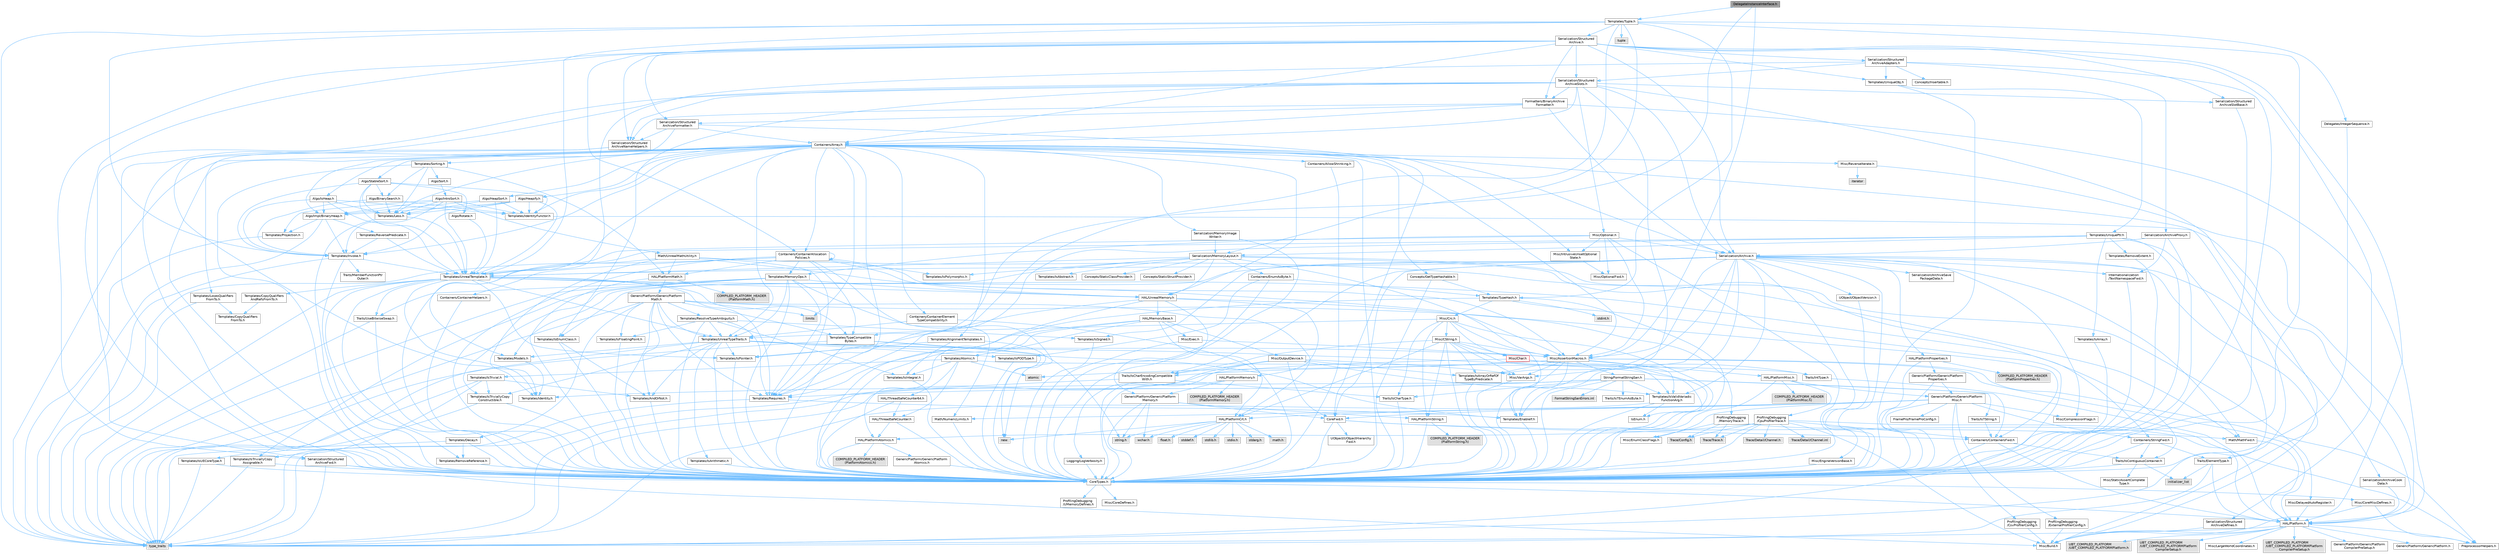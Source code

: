 digraph "DelegateInstanceInterface.h"
{
 // INTERACTIVE_SVG=YES
 // LATEX_PDF_SIZE
  bgcolor="transparent";
  edge [fontname=Helvetica,fontsize=10,labelfontname=Helvetica,labelfontsize=10];
  node [fontname=Helvetica,fontsize=10,shape=box,height=0.2,width=0.4];
  Node1 [id="Node000001",label="DelegateInstanceInterface.h",height=0.2,width=0.4,color="gray40", fillcolor="grey60", style="filled", fontcolor="black",tooltip=" "];
  Node1 -> Node2 [id="edge1_Node000001_Node000002",color="steelblue1",style="solid",tooltip=" "];
  Node2 [id="Node000002",label="Misc/AssertionMacros.h",height=0.2,width=0.4,color="grey40", fillcolor="white", style="filled",URL="$d0/dfa/AssertionMacros_8h.html",tooltip=" "];
  Node2 -> Node3 [id="edge2_Node000002_Node000003",color="steelblue1",style="solid",tooltip=" "];
  Node3 [id="Node000003",label="CoreTypes.h",height=0.2,width=0.4,color="grey40", fillcolor="white", style="filled",URL="$dc/dec/CoreTypes_8h.html",tooltip=" "];
  Node3 -> Node4 [id="edge3_Node000003_Node000004",color="steelblue1",style="solid",tooltip=" "];
  Node4 [id="Node000004",label="HAL/Platform.h",height=0.2,width=0.4,color="grey40", fillcolor="white", style="filled",URL="$d9/dd0/Platform_8h.html",tooltip=" "];
  Node4 -> Node5 [id="edge4_Node000004_Node000005",color="steelblue1",style="solid",tooltip=" "];
  Node5 [id="Node000005",label="Misc/Build.h",height=0.2,width=0.4,color="grey40", fillcolor="white", style="filled",URL="$d3/dbb/Build_8h.html",tooltip=" "];
  Node4 -> Node6 [id="edge5_Node000004_Node000006",color="steelblue1",style="solid",tooltip=" "];
  Node6 [id="Node000006",label="Misc/LargeWorldCoordinates.h",height=0.2,width=0.4,color="grey40", fillcolor="white", style="filled",URL="$d2/dcb/LargeWorldCoordinates_8h.html",tooltip=" "];
  Node4 -> Node7 [id="edge6_Node000004_Node000007",color="steelblue1",style="solid",tooltip=" "];
  Node7 [id="Node000007",label="type_traits",height=0.2,width=0.4,color="grey60", fillcolor="#E0E0E0", style="filled",tooltip=" "];
  Node4 -> Node8 [id="edge7_Node000004_Node000008",color="steelblue1",style="solid",tooltip=" "];
  Node8 [id="Node000008",label="PreprocessorHelpers.h",height=0.2,width=0.4,color="grey40", fillcolor="white", style="filled",URL="$db/ddb/PreprocessorHelpers_8h.html",tooltip=" "];
  Node4 -> Node9 [id="edge8_Node000004_Node000009",color="steelblue1",style="solid",tooltip=" "];
  Node9 [id="Node000009",label="UBT_COMPILED_PLATFORM\l/UBT_COMPILED_PLATFORMPlatform\lCompilerPreSetup.h",height=0.2,width=0.4,color="grey60", fillcolor="#E0E0E0", style="filled",tooltip=" "];
  Node4 -> Node10 [id="edge9_Node000004_Node000010",color="steelblue1",style="solid",tooltip=" "];
  Node10 [id="Node000010",label="GenericPlatform/GenericPlatform\lCompilerPreSetup.h",height=0.2,width=0.4,color="grey40", fillcolor="white", style="filled",URL="$d9/dc8/GenericPlatformCompilerPreSetup_8h.html",tooltip=" "];
  Node4 -> Node11 [id="edge10_Node000004_Node000011",color="steelblue1",style="solid",tooltip=" "];
  Node11 [id="Node000011",label="GenericPlatform/GenericPlatform.h",height=0.2,width=0.4,color="grey40", fillcolor="white", style="filled",URL="$d6/d84/GenericPlatform_8h.html",tooltip=" "];
  Node4 -> Node12 [id="edge11_Node000004_Node000012",color="steelblue1",style="solid",tooltip=" "];
  Node12 [id="Node000012",label="UBT_COMPILED_PLATFORM\l/UBT_COMPILED_PLATFORMPlatform.h",height=0.2,width=0.4,color="grey60", fillcolor="#E0E0E0", style="filled",tooltip=" "];
  Node4 -> Node13 [id="edge12_Node000004_Node000013",color="steelblue1",style="solid",tooltip=" "];
  Node13 [id="Node000013",label="UBT_COMPILED_PLATFORM\l/UBT_COMPILED_PLATFORMPlatform\lCompilerSetup.h",height=0.2,width=0.4,color="grey60", fillcolor="#E0E0E0", style="filled",tooltip=" "];
  Node3 -> Node14 [id="edge13_Node000003_Node000014",color="steelblue1",style="solid",tooltip=" "];
  Node14 [id="Node000014",label="ProfilingDebugging\l/UMemoryDefines.h",height=0.2,width=0.4,color="grey40", fillcolor="white", style="filled",URL="$d2/da2/UMemoryDefines_8h.html",tooltip=" "];
  Node3 -> Node15 [id="edge14_Node000003_Node000015",color="steelblue1",style="solid",tooltip=" "];
  Node15 [id="Node000015",label="Misc/CoreMiscDefines.h",height=0.2,width=0.4,color="grey40", fillcolor="white", style="filled",URL="$da/d38/CoreMiscDefines_8h.html",tooltip=" "];
  Node15 -> Node4 [id="edge15_Node000015_Node000004",color="steelblue1",style="solid",tooltip=" "];
  Node15 -> Node8 [id="edge16_Node000015_Node000008",color="steelblue1",style="solid",tooltip=" "];
  Node3 -> Node16 [id="edge17_Node000003_Node000016",color="steelblue1",style="solid",tooltip=" "];
  Node16 [id="Node000016",label="Misc/CoreDefines.h",height=0.2,width=0.4,color="grey40", fillcolor="white", style="filled",URL="$d3/dd2/CoreDefines_8h.html",tooltip=" "];
  Node2 -> Node4 [id="edge18_Node000002_Node000004",color="steelblue1",style="solid",tooltip=" "];
  Node2 -> Node17 [id="edge19_Node000002_Node000017",color="steelblue1",style="solid",tooltip=" "];
  Node17 [id="Node000017",label="HAL/PlatformMisc.h",height=0.2,width=0.4,color="grey40", fillcolor="white", style="filled",URL="$d0/df5/PlatformMisc_8h.html",tooltip=" "];
  Node17 -> Node3 [id="edge20_Node000017_Node000003",color="steelblue1",style="solid",tooltip=" "];
  Node17 -> Node18 [id="edge21_Node000017_Node000018",color="steelblue1",style="solid",tooltip=" "];
  Node18 [id="Node000018",label="GenericPlatform/GenericPlatform\lMisc.h",height=0.2,width=0.4,color="grey40", fillcolor="white", style="filled",URL="$db/d9a/GenericPlatformMisc_8h.html",tooltip=" "];
  Node18 -> Node19 [id="edge22_Node000018_Node000019",color="steelblue1",style="solid",tooltip=" "];
  Node19 [id="Node000019",label="Containers/StringFwd.h",height=0.2,width=0.4,color="grey40", fillcolor="white", style="filled",URL="$df/d37/StringFwd_8h.html",tooltip=" "];
  Node19 -> Node3 [id="edge23_Node000019_Node000003",color="steelblue1",style="solid",tooltip=" "];
  Node19 -> Node20 [id="edge24_Node000019_Node000020",color="steelblue1",style="solid",tooltip=" "];
  Node20 [id="Node000020",label="Traits/ElementType.h",height=0.2,width=0.4,color="grey40", fillcolor="white", style="filled",URL="$d5/d4f/ElementType_8h.html",tooltip=" "];
  Node20 -> Node4 [id="edge25_Node000020_Node000004",color="steelblue1",style="solid",tooltip=" "];
  Node20 -> Node21 [id="edge26_Node000020_Node000021",color="steelblue1",style="solid",tooltip=" "];
  Node21 [id="Node000021",label="initializer_list",height=0.2,width=0.4,color="grey60", fillcolor="#E0E0E0", style="filled",tooltip=" "];
  Node20 -> Node7 [id="edge27_Node000020_Node000007",color="steelblue1",style="solid",tooltip=" "];
  Node19 -> Node22 [id="edge28_Node000019_Node000022",color="steelblue1",style="solid",tooltip=" "];
  Node22 [id="Node000022",label="Traits/IsContiguousContainer.h",height=0.2,width=0.4,color="grey40", fillcolor="white", style="filled",URL="$d5/d3c/IsContiguousContainer_8h.html",tooltip=" "];
  Node22 -> Node3 [id="edge29_Node000022_Node000003",color="steelblue1",style="solid",tooltip=" "];
  Node22 -> Node23 [id="edge30_Node000022_Node000023",color="steelblue1",style="solid",tooltip=" "];
  Node23 [id="Node000023",label="Misc/StaticAssertComplete\lType.h",height=0.2,width=0.4,color="grey40", fillcolor="white", style="filled",URL="$d5/d4e/StaticAssertCompleteType_8h.html",tooltip=" "];
  Node22 -> Node21 [id="edge31_Node000022_Node000021",color="steelblue1",style="solid",tooltip=" "];
  Node18 -> Node24 [id="edge32_Node000018_Node000024",color="steelblue1",style="solid",tooltip=" "];
  Node24 [id="Node000024",label="CoreFwd.h",height=0.2,width=0.4,color="grey40", fillcolor="white", style="filled",URL="$d1/d1e/CoreFwd_8h.html",tooltip=" "];
  Node24 -> Node3 [id="edge33_Node000024_Node000003",color="steelblue1",style="solid",tooltip=" "];
  Node24 -> Node25 [id="edge34_Node000024_Node000025",color="steelblue1",style="solid",tooltip=" "];
  Node25 [id="Node000025",label="Containers/ContainersFwd.h",height=0.2,width=0.4,color="grey40", fillcolor="white", style="filled",URL="$d4/d0a/ContainersFwd_8h.html",tooltip=" "];
  Node25 -> Node4 [id="edge35_Node000025_Node000004",color="steelblue1",style="solid",tooltip=" "];
  Node25 -> Node3 [id="edge36_Node000025_Node000003",color="steelblue1",style="solid",tooltip=" "];
  Node25 -> Node22 [id="edge37_Node000025_Node000022",color="steelblue1",style="solid",tooltip=" "];
  Node24 -> Node26 [id="edge38_Node000024_Node000026",color="steelblue1",style="solid",tooltip=" "];
  Node26 [id="Node000026",label="Math/MathFwd.h",height=0.2,width=0.4,color="grey40", fillcolor="white", style="filled",URL="$d2/d10/MathFwd_8h.html",tooltip=" "];
  Node26 -> Node4 [id="edge39_Node000026_Node000004",color="steelblue1",style="solid",tooltip=" "];
  Node24 -> Node27 [id="edge40_Node000024_Node000027",color="steelblue1",style="solid",tooltip=" "];
  Node27 [id="Node000027",label="UObject/UObjectHierarchy\lFwd.h",height=0.2,width=0.4,color="grey40", fillcolor="white", style="filled",URL="$d3/d13/UObjectHierarchyFwd_8h.html",tooltip=" "];
  Node18 -> Node3 [id="edge41_Node000018_Node000003",color="steelblue1",style="solid",tooltip=" "];
  Node18 -> Node28 [id="edge42_Node000018_Node000028",color="steelblue1",style="solid",tooltip=" "];
  Node28 [id="Node000028",label="FramePro/FrameProConfig.h",height=0.2,width=0.4,color="grey40", fillcolor="white", style="filled",URL="$d7/d90/FrameProConfig_8h.html",tooltip=" "];
  Node18 -> Node29 [id="edge43_Node000018_Node000029",color="steelblue1",style="solid",tooltip=" "];
  Node29 [id="Node000029",label="HAL/PlatformCrt.h",height=0.2,width=0.4,color="grey40", fillcolor="white", style="filled",URL="$d8/d75/PlatformCrt_8h.html",tooltip=" "];
  Node29 -> Node30 [id="edge44_Node000029_Node000030",color="steelblue1",style="solid",tooltip=" "];
  Node30 [id="Node000030",label="new",height=0.2,width=0.4,color="grey60", fillcolor="#E0E0E0", style="filled",tooltip=" "];
  Node29 -> Node31 [id="edge45_Node000029_Node000031",color="steelblue1",style="solid",tooltip=" "];
  Node31 [id="Node000031",label="wchar.h",height=0.2,width=0.4,color="grey60", fillcolor="#E0E0E0", style="filled",tooltip=" "];
  Node29 -> Node32 [id="edge46_Node000029_Node000032",color="steelblue1",style="solid",tooltip=" "];
  Node32 [id="Node000032",label="stddef.h",height=0.2,width=0.4,color="grey60", fillcolor="#E0E0E0", style="filled",tooltip=" "];
  Node29 -> Node33 [id="edge47_Node000029_Node000033",color="steelblue1",style="solid",tooltip=" "];
  Node33 [id="Node000033",label="stdlib.h",height=0.2,width=0.4,color="grey60", fillcolor="#E0E0E0", style="filled",tooltip=" "];
  Node29 -> Node34 [id="edge48_Node000029_Node000034",color="steelblue1",style="solid",tooltip=" "];
  Node34 [id="Node000034",label="stdio.h",height=0.2,width=0.4,color="grey60", fillcolor="#E0E0E0", style="filled",tooltip=" "];
  Node29 -> Node35 [id="edge49_Node000029_Node000035",color="steelblue1",style="solid",tooltip=" "];
  Node35 [id="Node000035",label="stdarg.h",height=0.2,width=0.4,color="grey60", fillcolor="#E0E0E0", style="filled",tooltip=" "];
  Node29 -> Node36 [id="edge50_Node000029_Node000036",color="steelblue1",style="solid",tooltip=" "];
  Node36 [id="Node000036",label="math.h",height=0.2,width=0.4,color="grey60", fillcolor="#E0E0E0", style="filled",tooltip=" "];
  Node29 -> Node37 [id="edge51_Node000029_Node000037",color="steelblue1",style="solid",tooltip=" "];
  Node37 [id="Node000037",label="float.h",height=0.2,width=0.4,color="grey60", fillcolor="#E0E0E0", style="filled",tooltip=" "];
  Node29 -> Node38 [id="edge52_Node000029_Node000038",color="steelblue1",style="solid",tooltip=" "];
  Node38 [id="Node000038",label="string.h",height=0.2,width=0.4,color="grey60", fillcolor="#E0E0E0", style="filled",tooltip=" "];
  Node18 -> Node39 [id="edge53_Node000018_Node000039",color="steelblue1",style="solid",tooltip=" "];
  Node39 [id="Node000039",label="Math/NumericLimits.h",height=0.2,width=0.4,color="grey40", fillcolor="white", style="filled",URL="$df/d1b/NumericLimits_8h.html",tooltip=" "];
  Node39 -> Node3 [id="edge54_Node000039_Node000003",color="steelblue1",style="solid",tooltip=" "];
  Node18 -> Node40 [id="edge55_Node000018_Node000040",color="steelblue1",style="solid",tooltip=" "];
  Node40 [id="Node000040",label="Misc/CompressionFlags.h",height=0.2,width=0.4,color="grey40", fillcolor="white", style="filled",URL="$d9/d76/CompressionFlags_8h.html",tooltip=" "];
  Node18 -> Node41 [id="edge56_Node000018_Node000041",color="steelblue1",style="solid",tooltip=" "];
  Node41 [id="Node000041",label="Misc/EnumClassFlags.h",height=0.2,width=0.4,color="grey40", fillcolor="white", style="filled",URL="$d8/de7/EnumClassFlags_8h.html",tooltip=" "];
  Node18 -> Node42 [id="edge57_Node000018_Node000042",color="steelblue1",style="solid",tooltip=" "];
  Node42 [id="Node000042",label="ProfilingDebugging\l/CsvProfilerConfig.h",height=0.2,width=0.4,color="grey40", fillcolor="white", style="filled",URL="$d3/d88/CsvProfilerConfig_8h.html",tooltip=" "];
  Node42 -> Node5 [id="edge58_Node000042_Node000005",color="steelblue1",style="solid",tooltip=" "];
  Node18 -> Node43 [id="edge59_Node000018_Node000043",color="steelblue1",style="solid",tooltip=" "];
  Node43 [id="Node000043",label="ProfilingDebugging\l/ExternalProfilerConfig.h",height=0.2,width=0.4,color="grey40", fillcolor="white", style="filled",URL="$d3/dbb/ExternalProfilerConfig_8h.html",tooltip=" "];
  Node43 -> Node5 [id="edge60_Node000043_Node000005",color="steelblue1",style="solid",tooltip=" "];
  Node17 -> Node44 [id="edge61_Node000017_Node000044",color="steelblue1",style="solid",tooltip=" "];
  Node44 [id="Node000044",label="COMPILED_PLATFORM_HEADER\l(PlatformMisc.h)",height=0.2,width=0.4,color="grey60", fillcolor="#E0E0E0", style="filled",tooltip=" "];
  Node17 -> Node45 [id="edge62_Node000017_Node000045",color="steelblue1",style="solid",tooltip=" "];
  Node45 [id="Node000045",label="ProfilingDebugging\l/CpuProfilerTrace.h",height=0.2,width=0.4,color="grey40", fillcolor="white", style="filled",URL="$da/dcb/CpuProfilerTrace_8h.html",tooltip=" "];
  Node45 -> Node3 [id="edge63_Node000045_Node000003",color="steelblue1",style="solid",tooltip=" "];
  Node45 -> Node25 [id="edge64_Node000045_Node000025",color="steelblue1",style="solid",tooltip=" "];
  Node45 -> Node46 [id="edge65_Node000045_Node000046",color="steelblue1",style="solid",tooltip=" "];
  Node46 [id="Node000046",label="HAL/PlatformAtomics.h",height=0.2,width=0.4,color="grey40", fillcolor="white", style="filled",URL="$d3/d36/PlatformAtomics_8h.html",tooltip=" "];
  Node46 -> Node3 [id="edge66_Node000046_Node000003",color="steelblue1",style="solid",tooltip=" "];
  Node46 -> Node47 [id="edge67_Node000046_Node000047",color="steelblue1",style="solid",tooltip=" "];
  Node47 [id="Node000047",label="GenericPlatform/GenericPlatform\lAtomics.h",height=0.2,width=0.4,color="grey40", fillcolor="white", style="filled",URL="$da/d72/GenericPlatformAtomics_8h.html",tooltip=" "];
  Node47 -> Node3 [id="edge68_Node000047_Node000003",color="steelblue1",style="solid",tooltip=" "];
  Node46 -> Node48 [id="edge69_Node000046_Node000048",color="steelblue1",style="solid",tooltip=" "];
  Node48 [id="Node000048",label="COMPILED_PLATFORM_HEADER\l(PlatformAtomics.h)",height=0.2,width=0.4,color="grey60", fillcolor="#E0E0E0", style="filled",tooltip=" "];
  Node45 -> Node8 [id="edge70_Node000045_Node000008",color="steelblue1",style="solid",tooltip=" "];
  Node45 -> Node5 [id="edge71_Node000045_Node000005",color="steelblue1",style="solid",tooltip=" "];
  Node45 -> Node49 [id="edge72_Node000045_Node000049",color="steelblue1",style="solid",tooltip=" "];
  Node49 [id="Node000049",label="Trace/Config.h",height=0.2,width=0.4,color="grey60", fillcolor="#E0E0E0", style="filled",tooltip=" "];
  Node45 -> Node50 [id="edge73_Node000045_Node000050",color="steelblue1",style="solid",tooltip=" "];
  Node50 [id="Node000050",label="Trace/Detail/Channel.h",height=0.2,width=0.4,color="grey60", fillcolor="#E0E0E0", style="filled",tooltip=" "];
  Node45 -> Node51 [id="edge74_Node000045_Node000051",color="steelblue1",style="solid",tooltip=" "];
  Node51 [id="Node000051",label="Trace/Detail/Channel.inl",height=0.2,width=0.4,color="grey60", fillcolor="#E0E0E0", style="filled",tooltip=" "];
  Node45 -> Node52 [id="edge75_Node000045_Node000052",color="steelblue1",style="solid",tooltip=" "];
  Node52 [id="Node000052",label="Trace/Trace.h",height=0.2,width=0.4,color="grey60", fillcolor="#E0E0E0", style="filled",tooltip=" "];
  Node2 -> Node8 [id="edge76_Node000002_Node000008",color="steelblue1",style="solid",tooltip=" "];
  Node2 -> Node53 [id="edge77_Node000002_Node000053",color="steelblue1",style="solid",tooltip=" "];
  Node53 [id="Node000053",label="Templates/EnableIf.h",height=0.2,width=0.4,color="grey40", fillcolor="white", style="filled",URL="$d7/d60/EnableIf_8h.html",tooltip=" "];
  Node53 -> Node3 [id="edge78_Node000053_Node000003",color="steelblue1",style="solid",tooltip=" "];
  Node2 -> Node54 [id="edge79_Node000002_Node000054",color="steelblue1",style="solid",tooltip=" "];
  Node54 [id="Node000054",label="Templates/IsArrayOrRefOf\lTypeByPredicate.h",height=0.2,width=0.4,color="grey40", fillcolor="white", style="filled",URL="$d6/da1/IsArrayOrRefOfTypeByPredicate_8h.html",tooltip=" "];
  Node54 -> Node3 [id="edge80_Node000054_Node000003",color="steelblue1",style="solid",tooltip=" "];
  Node2 -> Node55 [id="edge81_Node000002_Node000055",color="steelblue1",style="solid",tooltip=" "];
  Node55 [id="Node000055",label="Templates/IsValidVariadic\lFunctionArg.h",height=0.2,width=0.4,color="grey40", fillcolor="white", style="filled",URL="$d0/dc8/IsValidVariadicFunctionArg_8h.html",tooltip=" "];
  Node55 -> Node3 [id="edge82_Node000055_Node000003",color="steelblue1",style="solid",tooltip=" "];
  Node55 -> Node56 [id="edge83_Node000055_Node000056",color="steelblue1",style="solid",tooltip=" "];
  Node56 [id="Node000056",label="IsEnum.h",height=0.2,width=0.4,color="grey40", fillcolor="white", style="filled",URL="$d4/de5/IsEnum_8h.html",tooltip=" "];
  Node55 -> Node7 [id="edge84_Node000055_Node000007",color="steelblue1",style="solid",tooltip=" "];
  Node2 -> Node57 [id="edge85_Node000002_Node000057",color="steelblue1",style="solid",tooltip=" "];
  Node57 [id="Node000057",label="Traits/IsCharEncodingCompatible\lWith.h",height=0.2,width=0.4,color="grey40", fillcolor="white", style="filled",URL="$df/dd1/IsCharEncodingCompatibleWith_8h.html",tooltip=" "];
  Node57 -> Node7 [id="edge86_Node000057_Node000007",color="steelblue1",style="solid",tooltip=" "];
  Node57 -> Node58 [id="edge87_Node000057_Node000058",color="steelblue1",style="solid",tooltip=" "];
  Node58 [id="Node000058",label="Traits/IsCharType.h",height=0.2,width=0.4,color="grey40", fillcolor="white", style="filled",URL="$db/d51/IsCharType_8h.html",tooltip=" "];
  Node58 -> Node3 [id="edge88_Node000058_Node000003",color="steelblue1",style="solid",tooltip=" "];
  Node2 -> Node59 [id="edge89_Node000002_Node000059",color="steelblue1",style="solid",tooltip=" "];
  Node59 [id="Node000059",label="Misc/VarArgs.h",height=0.2,width=0.4,color="grey40", fillcolor="white", style="filled",URL="$d5/d6f/VarArgs_8h.html",tooltip=" "];
  Node59 -> Node3 [id="edge90_Node000059_Node000003",color="steelblue1",style="solid",tooltip=" "];
  Node2 -> Node60 [id="edge91_Node000002_Node000060",color="steelblue1",style="solid",tooltip=" "];
  Node60 [id="Node000060",label="String/FormatStringSan.h",height=0.2,width=0.4,color="grey40", fillcolor="white", style="filled",URL="$d3/d8b/FormatStringSan_8h.html",tooltip=" "];
  Node60 -> Node7 [id="edge92_Node000060_Node000007",color="steelblue1",style="solid",tooltip=" "];
  Node60 -> Node3 [id="edge93_Node000060_Node000003",color="steelblue1",style="solid",tooltip=" "];
  Node60 -> Node61 [id="edge94_Node000060_Node000061",color="steelblue1",style="solid",tooltip=" "];
  Node61 [id="Node000061",label="Templates/Requires.h",height=0.2,width=0.4,color="grey40", fillcolor="white", style="filled",URL="$dc/d96/Requires_8h.html",tooltip=" "];
  Node61 -> Node53 [id="edge95_Node000061_Node000053",color="steelblue1",style="solid",tooltip=" "];
  Node61 -> Node7 [id="edge96_Node000061_Node000007",color="steelblue1",style="solid",tooltip=" "];
  Node60 -> Node62 [id="edge97_Node000060_Node000062",color="steelblue1",style="solid",tooltip=" "];
  Node62 [id="Node000062",label="Templates/Identity.h",height=0.2,width=0.4,color="grey40", fillcolor="white", style="filled",URL="$d0/dd5/Identity_8h.html",tooltip=" "];
  Node60 -> Node55 [id="edge98_Node000060_Node000055",color="steelblue1",style="solid",tooltip=" "];
  Node60 -> Node58 [id="edge99_Node000060_Node000058",color="steelblue1",style="solid",tooltip=" "];
  Node60 -> Node63 [id="edge100_Node000060_Node000063",color="steelblue1",style="solid",tooltip=" "];
  Node63 [id="Node000063",label="Traits/IsTEnumAsByte.h",height=0.2,width=0.4,color="grey40", fillcolor="white", style="filled",URL="$d1/de6/IsTEnumAsByte_8h.html",tooltip=" "];
  Node60 -> Node64 [id="edge101_Node000060_Node000064",color="steelblue1",style="solid",tooltip=" "];
  Node64 [id="Node000064",label="Traits/IsTString.h",height=0.2,width=0.4,color="grey40", fillcolor="white", style="filled",URL="$d0/df8/IsTString_8h.html",tooltip=" "];
  Node64 -> Node25 [id="edge102_Node000064_Node000025",color="steelblue1",style="solid",tooltip=" "];
  Node60 -> Node25 [id="edge103_Node000060_Node000025",color="steelblue1",style="solid",tooltip=" "];
  Node60 -> Node65 [id="edge104_Node000060_Node000065",color="steelblue1",style="solid",tooltip=" "];
  Node65 [id="Node000065",label="FormatStringSanErrors.inl",height=0.2,width=0.4,color="grey60", fillcolor="#E0E0E0", style="filled",tooltip=" "];
  Node2 -> Node66 [id="edge105_Node000002_Node000066",color="steelblue1",style="solid",tooltip=" "];
  Node66 [id="Node000066",label="atomic",height=0.2,width=0.4,color="grey60", fillcolor="#E0E0E0", style="filled",tooltip=" "];
  Node1 -> Node67 [id="edge106_Node000001_Node000067",color="steelblue1",style="solid",tooltip=" "];
  Node67 [id="Node000067",label="Templates/TypeCompatible\lBytes.h",height=0.2,width=0.4,color="grey40", fillcolor="white", style="filled",URL="$df/d0a/TypeCompatibleBytes_8h.html",tooltip=" "];
  Node67 -> Node3 [id="edge107_Node000067_Node000003",color="steelblue1",style="solid",tooltip=" "];
  Node67 -> Node38 [id="edge108_Node000067_Node000038",color="steelblue1",style="solid",tooltip=" "];
  Node67 -> Node30 [id="edge109_Node000067_Node000030",color="steelblue1",style="solid",tooltip=" "];
  Node67 -> Node7 [id="edge110_Node000067_Node000007",color="steelblue1",style="solid",tooltip=" "];
  Node1 -> Node68 [id="edge111_Node000001_Node000068",color="steelblue1",style="solid",tooltip=" "];
  Node68 [id="Node000068",label="Templates/Tuple.h",height=0.2,width=0.4,color="grey40", fillcolor="white", style="filled",URL="$d2/d4f/Tuple_8h.html",tooltip=" "];
  Node68 -> Node3 [id="edge112_Node000068_Node000003",color="steelblue1",style="solid",tooltip=" "];
  Node68 -> Node69 [id="edge113_Node000068_Node000069",color="steelblue1",style="solid",tooltip=" "];
  Node69 [id="Node000069",label="Templates/UnrealTemplate.h",height=0.2,width=0.4,color="grey40", fillcolor="white", style="filled",URL="$d4/d24/UnrealTemplate_8h.html",tooltip=" "];
  Node69 -> Node3 [id="edge114_Node000069_Node000003",color="steelblue1",style="solid",tooltip=" "];
  Node69 -> Node70 [id="edge115_Node000069_Node000070",color="steelblue1",style="solid",tooltip=" "];
  Node70 [id="Node000070",label="Templates/IsPointer.h",height=0.2,width=0.4,color="grey40", fillcolor="white", style="filled",URL="$d7/d05/IsPointer_8h.html",tooltip=" "];
  Node70 -> Node3 [id="edge116_Node000070_Node000003",color="steelblue1",style="solid",tooltip=" "];
  Node69 -> Node71 [id="edge117_Node000069_Node000071",color="steelblue1",style="solid",tooltip=" "];
  Node71 [id="Node000071",label="HAL/UnrealMemory.h",height=0.2,width=0.4,color="grey40", fillcolor="white", style="filled",URL="$d9/d96/UnrealMemory_8h.html",tooltip=" "];
  Node71 -> Node3 [id="edge118_Node000071_Node000003",color="steelblue1",style="solid",tooltip=" "];
  Node71 -> Node72 [id="edge119_Node000071_Node000072",color="steelblue1",style="solid",tooltip=" "];
  Node72 [id="Node000072",label="GenericPlatform/GenericPlatform\lMemory.h",height=0.2,width=0.4,color="grey40", fillcolor="white", style="filled",URL="$dd/d22/GenericPlatformMemory_8h.html",tooltip=" "];
  Node72 -> Node24 [id="edge120_Node000072_Node000024",color="steelblue1",style="solid",tooltip=" "];
  Node72 -> Node3 [id="edge121_Node000072_Node000003",color="steelblue1",style="solid",tooltip=" "];
  Node72 -> Node73 [id="edge122_Node000072_Node000073",color="steelblue1",style="solid",tooltip=" "];
  Node73 [id="Node000073",label="HAL/PlatformString.h",height=0.2,width=0.4,color="grey40", fillcolor="white", style="filled",URL="$db/db5/PlatformString_8h.html",tooltip=" "];
  Node73 -> Node3 [id="edge123_Node000073_Node000003",color="steelblue1",style="solid",tooltip=" "];
  Node73 -> Node74 [id="edge124_Node000073_Node000074",color="steelblue1",style="solid",tooltip=" "];
  Node74 [id="Node000074",label="COMPILED_PLATFORM_HEADER\l(PlatformString.h)",height=0.2,width=0.4,color="grey60", fillcolor="#E0E0E0", style="filled",tooltip=" "];
  Node72 -> Node38 [id="edge125_Node000072_Node000038",color="steelblue1",style="solid",tooltip=" "];
  Node72 -> Node31 [id="edge126_Node000072_Node000031",color="steelblue1",style="solid",tooltip=" "];
  Node71 -> Node75 [id="edge127_Node000071_Node000075",color="steelblue1",style="solid",tooltip=" "];
  Node75 [id="Node000075",label="HAL/MemoryBase.h",height=0.2,width=0.4,color="grey40", fillcolor="white", style="filled",URL="$d6/d9f/MemoryBase_8h.html",tooltip=" "];
  Node75 -> Node3 [id="edge128_Node000075_Node000003",color="steelblue1",style="solid",tooltip=" "];
  Node75 -> Node46 [id="edge129_Node000075_Node000046",color="steelblue1",style="solid",tooltip=" "];
  Node75 -> Node29 [id="edge130_Node000075_Node000029",color="steelblue1",style="solid",tooltip=" "];
  Node75 -> Node76 [id="edge131_Node000075_Node000076",color="steelblue1",style="solid",tooltip=" "];
  Node76 [id="Node000076",label="Misc/Exec.h",height=0.2,width=0.4,color="grey40", fillcolor="white", style="filled",URL="$de/ddb/Exec_8h.html",tooltip=" "];
  Node76 -> Node3 [id="edge132_Node000076_Node000003",color="steelblue1",style="solid",tooltip=" "];
  Node76 -> Node2 [id="edge133_Node000076_Node000002",color="steelblue1",style="solid",tooltip=" "];
  Node75 -> Node77 [id="edge134_Node000075_Node000077",color="steelblue1",style="solid",tooltip=" "];
  Node77 [id="Node000077",label="Misc/OutputDevice.h",height=0.2,width=0.4,color="grey40", fillcolor="white", style="filled",URL="$d7/d32/OutputDevice_8h.html",tooltip=" "];
  Node77 -> Node24 [id="edge135_Node000077_Node000024",color="steelblue1",style="solid",tooltip=" "];
  Node77 -> Node3 [id="edge136_Node000077_Node000003",color="steelblue1",style="solid",tooltip=" "];
  Node77 -> Node78 [id="edge137_Node000077_Node000078",color="steelblue1",style="solid",tooltip=" "];
  Node78 [id="Node000078",label="Logging/LogVerbosity.h",height=0.2,width=0.4,color="grey40", fillcolor="white", style="filled",URL="$d2/d8f/LogVerbosity_8h.html",tooltip=" "];
  Node78 -> Node3 [id="edge138_Node000078_Node000003",color="steelblue1",style="solid",tooltip=" "];
  Node77 -> Node59 [id="edge139_Node000077_Node000059",color="steelblue1",style="solid",tooltip=" "];
  Node77 -> Node54 [id="edge140_Node000077_Node000054",color="steelblue1",style="solid",tooltip=" "];
  Node77 -> Node55 [id="edge141_Node000077_Node000055",color="steelblue1",style="solid",tooltip=" "];
  Node77 -> Node57 [id="edge142_Node000077_Node000057",color="steelblue1",style="solid",tooltip=" "];
  Node75 -> Node79 [id="edge143_Node000075_Node000079",color="steelblue1",style="solid",tooltip=" "];
  Node79 [id="Node000079",label="Templates/Atomic.h",height=0.2,width=0.4,color="grey40", fillcolor="white", style="filled",URL="$d3/d91/Atomic_8h.html",tooltip=" "];
  Node79 -> Node80 [id="edge144_Node000079_Node000080",color="steelblue1",style="solid",tooltip=" "];
  Node80 [id="Node000080",label="HAL/ThreadSafeCounter.h",height=0.2,width=0.4,color="grey40", fillcolor="white", style="filled",URL="$dc/dc9/ThreadSafeCounter_8h.html",tooltip=" "];
  Node80 -> Node3 [id="edge145_Node000080_Node000003",color="steelblue1",style="solid",tooltip=" "];
  Node80 -> Node46 [id="edge146_Node000080_Node000046",color="steelblue1",style="solid",tooltip=" "];
  Node79 -> Node81 [id="edge147_Node000079_Node000081",color="steelblue1",style="solid",tooltip=" "];
  Node81 [id="Node000081",label="HAL/ThreadSafeCounter64.h",height=0.2,width=0.4,color="grey40", fillcolor="white", style="filled",URL="$d0/d12/ThreadSafeCounter64_8h.html",tooltip=" "];
  Node81 -> Node3 [id="edge148_Node000081_Node000003",color="steelblue1",style="solid",tooltip=" "];
  Node81 -> Node80 [id="edge149_Node000081_Node000080",color="steelblue1",style="solid",tooltip=" "];
  Node79 -> Node82 [id="edge150_Node000079_Node000082",color="steelblue1",style="solid",tooltip=" "];
  Node82 [id="Node000082",label="Templates/IsIntegral.h",height=0.2,width=0.4,color="grey40", fillcolor="white", style="filled",URL="$da/d64/IsIntegral_8h.html",tooltip=" "];
  Node82 -> Node3 [id="edge151_Node000082_Node000003",color="steelblue1",style="solid",tooltip=" "];
  Node79 -> Node83 [id="edge152_Node000079_Node000083",color="steelblue1",style="solid",tooltip=" "];
  Node83 [id="Node000083",label="Templates/IsTrivial.h",height=0.2,width=0.4,color="grey40", fillcolor="white", style="filled",URL="$da/d4c/IsTrivial_8h.html",tooltip=" "];
  Node83 -> Node84 [id="edge153_Node000083_Node000084",color="steelblue1",style="solid",tooltip=" "];
  Node84 [id="Node000084",label="Templates/AndOrNot.h",height=0.2,width=0.4,color="grey40", fillcolor="white", style="filled",URL="$db/d0a/AndOrNot_8h.html",tooltip=" "];
  Node84 -> Node3 [id="edge154_Node000084_Node000003",color="steelblue1",style="solid",tooltip=" "];
  Node83 -> Node85 [id="edge155_Node000083_Node000085",color="steelblue1",style="solid",tooltip=" "];
  Node85 [id="Node000085",label="Templates/IsTriviallyCopy\lConstructible.h",height=0.2,width=0.4,color="grey40", fillcolor="white", style="filled",URL="$d3/d78/IsTriviallyCopyConstructible_8h.html",tooltip=" "];
  Node85 -> Node3 [id="edge156_Node000085_Node000003",color="steelblue1",style="solid",tooltip=" "];
  Node85 -> Node7 [id="edge157_Node000085_Node000007",color="steelblue1",style="solid",tooltip=" "];
  Node83 -> Node86 [id="edge158_Node000083_Node000086",color="steelblue1",style="solid",tooltip=" "];
  Node86 [id="Node000086",label="Templates/IsTriviallyCopy\lAssignable.h",height=0.2,width=0.4,color="grey40", fillcolor="white", style="filled",URL="$d2/df2/IsTriviallyCopyAssignable_8h.html",tooltip=" "];
  Node86 -> Node3 [id="edge159_Node000086_Node000003",color="steelblue1",style="solid",tooltip=" "];
  Node86 -> Node7 [id="edge160_Node000086_Node000007",color="steelblue1",style="solid",tooltip=" "];
  Node83 -> Node7 [id="edge161_Node000083_Node000007",color="steelblue1",style="solid",tooltip=" "];
  Node79 -> Node87 [id="edge162_Node000079_Node000087",color="steelblue1",style="solid",tooltip=" "];
  Node87 [id="Node000087",label="Traits/IntType.h",height=0.2,width=0.4,color="grey40", fillcolor="white", style="filled",URL="$d7/deb/IntType_8h.html",tooltip=" "];
  Node87 -> Node4 [id="edge163_Node000087_Node000004",color="steelblue1",style="solid",tooltip=" "];
  Node79 -> Node66 [id="edge164_Node000079_Node000066",color="steelblue1",style="solid",tooltip=" "];
  Node71 -> Node88 [id="edge165_Node000071_Node000088",color="steelblue1",style="solid",tooltip=" "];
  Node88 [id="Node000088",label="HAL/PlatformMemory.h",height=0.2,width=0.4,color="grey40", fillcolor="white", style="filled",URL="$de/d68/PlatformMemory_8h.html",tooltip=" "];
  Node88 -> Node3 [id="edge166_Node000088_Node000003",color="steelblue1",style="solid",tooltip=" "];
  Node88 -> Node72 [id="edge167_Node000088_Node000072",color="steelblue1",style="solid",tooltip=" "];
  Node88 -> Node89 [id="edge168_Node000088_Node000089",color="steelblue1",style="solid",tooltip=" "];
  Node89 [id="Node000089",label="COMPILED_PLATFORM_HEADER\l(PlatformMemory.h)",height=0.2,width=0.4,color="grey60", fillcolor="#E0E0E0", style="filled",tooltip=" "];
  Node71 -> Node90 [id="edge169_Node000071_Node000090",color="steelblue1",style="solid",tooltip=" "];
  Node90 [id="Node000090",label="ProfilingDebugging\l/MemoryTrace.h",height=0.2,width=0.4,color="grey40", fillcolor="white", style="filled",URL="$da/dd7/MemoryTrace_8h.html",tooltip=" "];
  Node90 -> Node4 [id="edge170_Node000090_Node000004",color="steelblue1",style="solid",tooltip=" "];
  Node90 -> Node41 [id="edge171_Node000090_Node000041",color="steelblue1",style="solid",tooltip=" "];
  Node90 -> Node49 [id="edge172_Node000090_Node000049",color="steelblue1",style="solid",tooltip=" "];
  Node90 -> Node52 [id="edge173_Node000090_Node000052",color="steelblue1",style="solid",tooltip=" "];
  Node71 -> Node70 [id="edge174_Node000071_Node000070",color="steelblue1",style="solid",tooltip=" "];
  Node69 -> Node91 [id="edge175_Node000069_Node000091",color="steelblue1",style="solid",tooltip=" "];
  Node91 [id="Node000091",label="Templates/CopyQualifiers\lAndRefsFromTo.h",height=0.2,width=0.4,color="grey40", fillcolor="white", style="filled",URL="$d3/db3/CopyQualifiersAndRefsFromTo_8h.html",tooltip=" "];
  Node91 -> Node92 [id="edge176_Node000091_Node000092",color="steelblue1",style="solid",tooltip=" "];
  Node92 [id="Node000092",label="Templates/CopyQualifiers\lFromTo.h",height=0.2,width=0.4,color="grey40", fillcolor="white", style="filled",URL="$d5/db4/CopyQualifiersFromTo_8h.html",tooltip=" "];
  Node69 -> Node93 [id="edge177_Node000069_Node000093",color="steelblue1",style="solid",tooltip=" "];
  Node93 [id="Node000093",label="Templates/UnrealTypeTraits.h",height=0.2,width=0.4,color="grey40", fillcolor="white", style="filled",URL="$d2/d2d/UnrealTypeTraits_8h.html",tooltip=" "];
  Node93 -> Node3 [id="edge178_Node000093_Node000003",color="steelblue1",style="solid",tooltip=" "];
  Node93 -> Node70 [id="edge179_Node000093_Node000070",color="steelblue1",style="solid",tooltip=" "];
  Node93 -> Node2 [id="edge180_Node000093_Node000002",color="steelblue1",style="solid",tooltip=" "];
  Node93 -> Node84 [id="edge181_Node000093_Node000084",color="steelblue1",style="solid",tooltip=" "];
  Node93 -> Node53 [id="edge182_Node000093_Node000053",color="steelblue1",style="solid",tooltip=" "];
  Node93 -> Node94 [id="edge183_Node000093_Node000094",color="steelblue1",style="solid",tooltip=" "];
  Node94 [id="Node000094",label="Templates/IsArithmetic.h",height=0.2,width=0.4,color="grey40", fillcolor="white", style="filled",URL="$d2/d5d/IsArithmetic_8h.html",tooltip=" "];
  Node94 -> Node3 [id="edge184_Node000094_Node000003",color="steelblue1",style="solid",tooltip=" "];
  Node93 -> Node56 [id="edge185_Node000093_Node000056",color="steelblue1",style="solid",tooltip=" "];
  Node93 -> Node95 [id="edge186_Node000093_Node000095",color="steelblue1",style="solid",tooltip=" "];
  Node95 [id="Node000095",label="Templates/Models.h",height=0.2,width=0.4,color="grey40", fillcolor="white", style="filled",URL="$d3/d0c/Models_8h.html",tooltip=" "];
  Node95 -> Node62 [id="edge187_Node000095_Node000062",color="steelblue1",style="solid",tooltip=" "];
  Node93 -> Node96 [id="edge188_Node000093_Node000096",color="steelblue1",style="solid",tooltip=" "];
  Node96 [id="Node000096",label="Templates/IsPODType.h",height=0.2,width=0.4,color="grey40", fillcolor="white", style="filled",URL="$d7/db1/IsPODType_8h.html",tooltip=" "];
  Node96 -> Node3 [id="edge189_Node000096_Node000003",color="steelblue1",style="solid",tooltip=" "];
  Node93 -> Node97 [id="edge190_Node000093_Node000097",color="steelblue1",style="solid",tooltip=" "];
  Node97 [id="Node000097",label="Templates/IsUECoreType.h",height=0.2,width=0.4,color="grey40", fillcolor="white", style="filled",URL="$d1/db8/IsUECoreType_8h.html",tooltip=" "];
  Node97 -> Node3 [id="edge191_Node000097_Node000003",color="steelblue1",style="solid",tooltip=" "];
  Node97 -> Node7 [id="edge192_Node000097_Node000007",color="steelblue1",style="solid",tooltip=" "];
  Node93 -> Node85 [id="edge193_Node000093_Node000085",color="steelblue1",style="solid",tooltip=" "];
  Node69 -> Node98 [id="edge194_Node000069_Node000098",color="steelblue1",style="solid",tooltip=" "];
  Node98 [id="Node000098",label="Templates/RemoveReference.h",height=0.2,width=0.4,color="grey40", fillcolor="white", style="filled",URL="$da/dbe/RemoveReference_8h.html",tooltip=" "];
  Node98 -> Node3 [id="edge195_Node000098_Node000003",color="steelblue1",style="solid",tooltip=" "];
  Node69 -> Node61 [id="edge196_Node000069_Node000061",color="steelblue1",style="solid",tooltip=" "];
  Node69 -> Node67 [id="edge197_Node000069_Node000067",color="steelblue1",style="solid",tooltip=" "];
  Node69 -> Node62 [id="edge198_Node000069_Node000062",color="steelblue1",style="solid",tooltip=" "];
  Node69 -> Node22 [id="edge199_Node000069_Node000022",color="steelblue1",style="solid",tooltip=" "];
  Node69 -> Node99 [id="edge200_Node000069_Node000099",color="steelblue1",style="solid",tooltip=" "];
  Node99 [id="Node000099",label="Traits/UseBitwiseSwap.h",height=0.2,width=0.4,color="grey40", fillcolor="white", style="filled",URL="$db/df3/UseBitwiseSwap_8h.html",tooltip=" "];
  Node99 -> Node3 [id="edge201_Node000099_Node000003",color="steelblue1",style="solid",tooltip=" "];
  Node99 -> Node7 [id="edge202_Node000099_Node000007",color="steelblue1",style="solid",tooltip=" "];
  Node69 -> Node7 [id="edge203_Node000069_Node000007",color="steelblue1",style="solid",tooltip=" "];
  Node68 -> Node100 [id="edge204_Node000068_Node000100",color="steelblue1",style="solid",tooltip=" "];
  Node100 [id="Node000100",label="Delegates/IntegerSequence.h",height=0.2,width=0.4,color="grey40", fillcolor="white", style="filled",URL="$d2/dcc/IntegerSequence_8h.html",tooltip=" "];
  Node100 -> Node3 [id="edge205_Node000100_Node000003",color="steelblue1",style="solid",tooltip=" "];
  Node68 -> Node101 [id="edge206_Node000068_Node000101",color="steelblue1",style="solid",tooltip=" "];
  Node101 [id="Node000101",label="Templates/Invoke.h",height=0.2,width=0.4,color="grey40", fillcolor="white", style="filled",URL="$d7/deb/Invoke_8h.html",tooltip=" "];
  Node101 -> Node3 [id="edge207_Node000101_Node000003",color="steelblue1",style="solid",tooltip=" "];
  Node101 -> Node102 [id="edge208_Node000101_Node000102",color="steelblue1",style="solid",tooltip=" "];
  Node102 [id="Node000102",label="Traits/MemberFunctionPtr\lOuter.h",height=0.2,width=0.4,color="grey40", fillcolor="white", style="filled",URL="$db/da7/MemberFunctionPtrOuter_8h.html",tooltip=" "];
  Node101 -> Node69 [id="edge209_Node000101_Node000069",color="steelblue1",style="solid",tooltip=" "];
  Node101 -> Node7 [id="edge210_Node000101_Node000007",color="steelblue1",style="solid",tooltip=" "];
  Node68 -> Node103 [id="edge211_Node000068_Node000103",color="steelblue1",style="solid",tooltip=" "];
  Node103 [id="Node000103",label="Serialization/Structured\lArchive.h",height=0.2,width=0.4,color="grey40", fillcolor="white", style="filled",URL="$d9/d1e/StructuredArchive_8h.html",tooltip=" "];
  Node103 -> Node104 [id="edge212_Node000103_Node000104",color="steelblue1",style="solid",tooltip=" "];
  Node104 [id="Node000104",label="Containers/Array.h",height=0.2,width=0.4,color="grey40", fillcolor="white", style="filled",URL="$df/dd0/Array_8h.html",tooltip=" "];
  Node104 -> Node3 [id="edge213_Node000104_Node000003",color="steelblue1",style="solid",tooltip=" "];
  Node104 -> Node2 [id="edge214_Node000104_Node000002",color="steelblue1",style="solid",tooltip=" "];
  Node104 -> Node105 [id="edge215_Node000104_Node000105",color="steelblue1",style="solid",tooltip=" "];
  Node105 [id="Node000105",label="Misc/IntrusiveUnsetOptional\lState.h",height=0.2,width=0.4,color="grey40", fillcolor="white", style="filled",URL="$d2/d0a/IntrusiveUnsetOptionalState_8h.html",tooltip=" "];
  Node105 -> Node106 [id="edge216_Node000105_Node000106",color="steelblue1",style="solid",tooltip=" "];
  Node106 [id="Node000106",label="Misc/OptionalFwd.h",height=0.2,width=0.4,color="grey40", fillcolor="white", style="filled",URL="$dc/d50/OptionalFwd_8h.html",tooltip=" "];
  Node104 -> Node107 [id="edge217_Node000104_Node000107",color="steelblue1",style="solid",tooltip=" "];
  Node107 [id="Node000107",label="Misc/ReverseIterate.h",height=0.2,width=0.4,color="grey40", fillcolor="white", style="filled",URL="$db/de3/ReverseIterate_8h.html",tooltip=" "];
  Node107 -> Node4 [id="edge218_Node000107_Node000004",color="steelblue1",style="solid",tooltip=" "];
  Node107 -> Node108 [id="edge219_Node000107_Node000108",color="steelblue1",style="solid",tooltip=" "];
  Node108 [id="Node000108",label="iterator",height=0.2,width=0.4,color="grey60", fillcolor="#E0E0E0", style="filled",tooltip=" "];
  Node104 -> Node71 [id="edge220_Node000104_Node000071",color="steelblue1",style="solid",tooltip=" "];
  Node104 -> Node93 [id="edge221_Node000104_Node000093",color="steelblue1",style="solid",tooltip=" "];
  Node104 -> Node69 [id="edge222_Node000104_Node000069",color="steelblue1",style="solid",tooltip=" "];
  Node104 -> Node109 [id="edge223_Node000104_Node000109",color="steelblue1",style="solid",tooltip=" "];
  Node109 [id="Node000109",label="Containers/AllowShrinking.h",height=0.2,width=0.4,color="grey40", fillcolor="white", style="filled",URL="$d7/d1a/AllowShrinking_8h.html",tooltip=" "];
  Node109 -> Node3 [id="edge224_Node000109_Node000003",color="steelblue1",style="solid",tooltip=" "];
  Node104 -> Node110 [id="edge225_Node000104_Node000110",color="steelblue1",style="solid",tooltip=" "];
  Node110 [id="Node000110",label="Containers/ContainerAllocation\lPolicies.h",height=0.2,width=0.4,color="grey40", fillcolor="white", style="filled",URL="$d7/dff/ContainerAllocationPolicies_8h.html",tooltip=" "];
  Node110 -> Node3 [id="edge226_Node000110_Node000003",color="steelblue1",style="solid",tooltip=" "];
  Node110 -> Node111 [id="edge227_Node000110_Node000111",color="steelblue1",style="solid",tooltip=" "];
  Node111 [id="Node000111",label="Containers/ContainerHelpers.h",height=0.2,width=0.4,color="grey40", fillcolor="white", style="filled",URL="$d7/d33/ContainerHelpers_8h.html",tooltip=" "];
  Node111 -> Node3 [id="edge228_Node000111_Node000003",color="steelblue1",style="solid",tooltip=" "];
  Node110 -> Node110 [id="edge229_Node000110_Node000110",color="steelblue1",style="solid",tooltip=" "];
  Node110 -> Node112 [id="edge230_Node000110_Node000112",color="steelblue1",style="solid",tooltip=" "];
  Node112 [id="Node000112",label="HAL/PlatformMath.h",height=0.2,width=0.4,color="grey40", fillcolor="white", style="filled",URL="$dc/d53/PlatformMath_8h.html",tooltip=" "];
  Node112 -> Node3 [id="edge231_Node000112_Node000003",color="steelblue1",style="solid",tooltip=" "];
  Node112 -> Node113 [id="edge232_Node000112_Node000113",color="steelblue1",style="solid",tooltip=" "];
  Node113 [id="Node000113",label="GenericPlatform/GenericPlatform\lMath.h",height=0.2,width=0.4,color="grey40", fillcolor="white", style="filled",URL="$d5/d79/GenericPlatformMath_8h.html",tooltip=" "];
  Node113 -> Node3 [id="edge233_Node000113_Node000003",color="steelblue1",style="solid",tooltip=" "];
  Node113 -> Node25 [id="edge234_Node000113_Node000025",color="steelblue1",style="solid",tooltip=" "];
  Node113 -> Node29 [id="edge235_Node000113_Node000029",color="steelblue1",style="solid",tooltip=" "];
  Node113 -> Node84 [id="edge236_Node000113_Node000084",color="steelblue1",style="solid",tooltip=" "];
  Node113 -> Node114 [id="edge237_Node000113_Node000114",color="steelblue1",style="solid",tooltip=" "];
  Node114 [id="Node000114",label="Templates/Decay.h",height=0.2,width=0.4,color="grey40", fillcolor="white", style="filled",URL="$dd/d0f/Decay_8h.html",tooltip=" "];
  Node114 -> Node3 [id="edge238_Node000114_Node000003",color="steelblue1",style="solid",tooltip=" "];
  Node114 -> Node98 [id="edge239_Node000114_Node000098",color="steelblue1",style="solid",tooltip=" "];
  Node114 -> Node7 [id="edge240_Node000114_Node000007",color="steelblue1",style="solid",tooltip=" "];
  Node113 -> Node115 [id="edge241_Node000113_Node000115",color="steelblue1",style="solid",tooltip=" "];
  Node115 [id="Node000115",label="Templates/IsFloatingPoint.h",height=0.2,width=0.4,color="grey40", fillcolor="white", style="filled",URL="$d3/d11/IsFloatingPoint_8h.html",tooltip=" "];
  Node115 -> Node3 [id="edge242_Node000115_Node000003",color="steelblue1",style="solid",tooltip=" "];
  Node113 -> Node93 [id="edge243_Node000113_Node000093",color="steelblue1",style="solid",tooltip=" "];
  Node113 -> Node61 [id="edge244_Node000113_Node000061",color="steelblue1",style="solid",tooltip=" "];
  Node113 -> Node116 [id="edge245_Node000113_Node000116",color="steelblue1",style="solid",tooltip=" "];
  Node116 [id="Node000116",label="Templates/ResolveTypeAmbiguity.h",height=0.2,width=0.4,color="grey40", fillcolor="white", style="filled",URL="$df/d1f/ResolveTypeAmbiguity_8h.html",tooltip=" "];
  Node116 -> Node3 [id="edge246_Node000116_Node000003",color="steelblue1",style="solid",tooltip=" "];
  Node116 -> Node115 [id="edge247_Node000116_Node000115",color="steelblue1",style="solid",tooltip=" "];
  Node116 -> Node93 [id="edge248_Node000116_Node000093",color="steelblue1",style="solid",tooltip=" "];
  Node116 -> Node117 [id="edge249_Node000116_Node000117",color="steelblue1",style="solid",tooltip=" "];
  Node117 [id="Node000117",label="Templates/IsSigned.h",height=0.2,width=0.4,color="grey40", fillcolor="white", style="filled",URL="$d8/dd8/IsSigned_8h.html",tooltip=" "];
  Node117 -> Node3 [id="edge250_Node000117_Node000003",color="steelblue1",style="solid",tooltip=" "];
  Node116 -> Node82 [id="edge251_Node000116_Node000082",color="steelblue1",style="solid",tooltip=" "];
  Node116 -> Node61 [id="edge252_Node000116_Node000061",color="steelblue1",style="solid",tooltip=" "];
  Node113 -> Node67 [id="edge253_Node000113_Node000067",color="steelblue1",style="solid",tooltip=" "];
  Node113 -> Node118 [id="edge254_Node000113_Node000118",color="steelblue1",style="solid",tooltip=" "];
  Node118 [id="Node000118",label="limits",height=0.2,width=0.4,color="grey60", fillcolor="#E0E0E0", style="filled",tooltip=" "];
  Node113 -> Node7 [id="edge255_Node000113_Node000007",color="steelblue1",style="solid",tooltip=" "];
  Node112 -> Node119 [id="edge256_Node000112_Node000119",color="steelblue1",style="solid",tooltip=" "];
  Node119 [id="Node000119",label="COMPILED_PLATFORM_HEADER\l(PlatformMath.h)",height=0.2,width=0.4,color="grey60", fillcolor="#E0E0E0", style="filled",tooltip=" "];
  Node110 -> Node71 [id="edge257_Node000110_Node000071",color="steelblue1",style="solid",tooltip=" "];
  Node110 -> Node39 [id="edge258_Node000110_Node000039",color="steelblue1",style="solid",tooltip=" "];
  Node110 -> Node2 [id="edge259_Node000110_Node000002",color="steelblue1",style="solid",tooltip=" "];
  Node110 -> Node120 [id="edge260_Node000110_Node000120",color="steelblue1",style="solid",tooltip=" "];
  Node120 [id="Node000120",label="Templates/IsPolymorphic.h",height=0.2,width=0.4,color="grey40", fillcolor="white", style="filled",URL="$dc/d20/IsPolymorphic_8h.html",tooltip=" "];
  Node110 -> Node121 [id="edge261_Node000110_Node000121",color="steelblue1",style="solid",tooltip=" "];
  Node121 [id="Node000121",label="Templates/MemoryOps.h",height=0.2,width=0.4,color="grey40", fillcolor="white", style="filled",URL="$db/dea/MemoryOps_8h.html",tooltip=" "];
  Node121 -> Node3 [id="edge262_Node000121_Node000003",color="steelblue1",style="solid",tooltip=" "];
  Node121 -> Node71 [id="edge263_Node000121_Node000071",color="steelblue1",style="solid",tooltip=" "];
  Node121 -> Node86 [id="edge264_Node000121_Node000086",color="steelblue1",style="solid",tooltip=" "];
  Node121 -> Node85 [id="edge265_Node000121_Node000085",color="steelblue1",style="solid",tooltip=" "];
  Node121 -> Node61 [id="edge266_Node000121_Node000061",color="steelblue1",style="solid",tooltip=" "];
  Node121 -> Node93 [id="edge267_Node000121_Node000093",color="steelblue1",style="solid",tooltip=" "];
  Node121 -> Node99 [id="edge268_Node000121_Node000099",color="steelblue1",style="solid",tooltip=" "];
  Node121 -> Node30 [id="edge269_Node000121_Node000030",color="steelblue1",style="solid",tooltip=" "];
  Node121 -> Node7 [id="edge270_Node000121_Node000007",color="steelblue1",style="solid",tooltip=" "];
  Node110 -> Node67 [id="edge271_Node000110_Node000067",color="steelblue1",style="solid",tooltip=" "];
  Node110 -> Node7 [id="edge272_Node000110_Node000007",color="steelblue1",style="solid",tooltip=" "];
  Node104 -> Node122 [id="edge273_Node000104_Node000122",color="steelblue1",style="solid",tooltip=" "];
  Node122 [id="Node000122",label="Containers/ContainerElement\lTypeCompatibility.h",height=0.2,width=0.4,color="grey40", fillcolor="white", style="filled",URL="$df/ddf/ContainerElementTypeCompatibility_8h.html",tooltip=" "];
  Node122 -> Node3 [id="edge274_Node000122_Node000003",color="steelblue1",style="solid",tooltip=" "];
  Node122 -> Node93 [id="edge275_Node000122_Node000093",color="steelblue1",style="solid",tooltip=" "];
  Node104 -> Node123 [id="edge276_Node000104_Node000123",color="steelblue1",style="solid",tooltip=" "];
  Node123 [id="Node000123",label="Serialization/Archive.h",height=0.2,width=0.4,color="grey40", fillcolor="white", style="filled",URL="$d7/d3b/Archive_8h.html",tooltip=" "];
  Node123 -> Node24 [id="edge277_Node000123_Node000024",color="steelblue1",style="solid",tooltip=" "];
  Node123 -> Node3 [id="edge278_Node000123_Node000003",color="steelblue1",style="solid",tooltip=" "];
  Node123 -> Node124 [id="edge279_Node000123_Node000124",color="steelblue1",style="solid",tooltip=" "];
  Node124 [id="Node000124",label="HAL/PlatformProperties.h",height=0.2,width=0.4,color="grey40", fillcolor="white", style="filled",URL="$d9/db0/PlatformProperties_8h.html",tooltip=" "];
  Node124 -> Node3 [id="edge280_Node000124_Node000003",color="steelblue1",style="solid",tooltip=" "];
  Node124 -> Node125 [id="edge281_Node000124_Node000125",color="steelblue1",style="solid",tooltip=" "];
  Node125 [id="Node000125",label="GenericPlatform/GenericPlatform\lProperties.h",height=0.2,width=0.4,color="grey40", fillcolor="white", style="filled",URL="$d2/dcd/GenericPlatformProperties_8h.html",tooltip=" "];
  Node125 -> Node3 [id="edge282_Node000125_Node000003",color="steelblue1",style="solid",tooltip=" "];
  Node125 -> Node18 [id="edge283_Node000125_Node000018",color="steelblue1",style="solid",tooltip=" "];
  Node124 -> Node126 [id="edge284_Node000124_Node000126",color="steelblue1",style="solid",tooltip=" "];
  Node126 [id="Node000126",label="COMPILED_PLATFORM_HEADER\l(PlatformProperties.h)",height=0.2,width=0.4,color="grey60", fillcolor="#E0E0E0", style="filled",tooltip=" "];
  Node123 -> Node127 [id="edge285_Node000123_Node000127",color="steelblue1",style="solid",tooltip=" "];
  Node127 [id="Node000127",label="Internationalization\l/TextNamespaceFwd.h",height=0.2,width=0.4,color="grey40", fillcolor="white", style="filled",URL="$d8/d97/TextNamespaceFwd_8h.html",tooltip=" "];
  Node127 -> Node3 [id="edge286_Node000127_Node000003",color="steelblue1",style="solid",tooltip=" "];
  Node123 -> Node26 [id="edge287_Node000123_Node000026",color="steelblue1",style="solid",tooltip=" "];
  Node123 -> Node2 [id="edge288_Node000123_Node000002",color="steelblue1",style="solid",tooltip=" "];
  Node123 -> Node5 [id="edge289_Node000123_Node000005",color="steelblue1",style="solid",tooltip=" "];
  Node123 -> Node40 [id="edge290_Node000123_Node000040",color="steelblue1",style="solid",tooltip=" "];
  Node123 -> Node128 [id="edge291_Node000123_Node000128",color="steelblue1",style="solid",tooltip=" "];
  Node128 [id="Node000128",label="Misc/EngineVersionBase.h",height=0.2,width=0.4,color="grey40", fillcolor="white", style="filled",URL="$d5/d2b/EngineVersionBase_8h.html",tooltip=" "];
  Node128 -> Node3 [id="edge292_Node000128_Node000003",color="steelblue1",style="solid",tooltip=" "];
  Node123 -> Node59 [id="edge293_Node000123_Node000059",color="steelblue1",style="solid",tooltip=" "];
  Node123 -> Node129 [id="edge294_Node000123_Node000129",color="steelblue1",style="solid",tooltip=" "];
  Node129 [id="Node000129",label="Serialization/ArchiveCook\lData.h",height=0.2,width=0.4,color="grey40", fillcolor="white", style="filled",URL="$dc/db6/ArchiveCookData_8h.html",tooltip=" "];
  Node129 -> Node4 [id="edge295_Node000129_Node000004",color="steelblue1",style="solid",tooltip=" "];
  Node123 -> Node130 [id="edge296_Node000123_Node000130",color="steelblue1",style="solid",tooltip=" "];
  Node130 [id="Node000130",label="Serialization/ArchiveSave\lPackageData.h",height=0.2,width=0.4,color="grey40", fillcolor="white", style="filled",URL="$d1/d37/ArchiveSavePackageData_8h.html",tooltip=" "];
  Node123 -> Node53 [id="edge297_Node000123_Node000053",color="steelblue1",style="solid",tooltip=" "];
  Node123 -> Node54 [id="edge298_Node000123_Node000054",color="steelblue1",style="solid",tooltip=" "];
  Node123 -> Node131 [id="edge299_Node000123_Node000131",color="steelblue1",style="solid",tooltip=" "];
  Node131 [id="Node000131",label="Templates/IsEnumClass.h",height=0.2,width=0.4,color="grey40", fillcolor="white", style="filled",URL="$d7/d15/IsEnumClass_8h.html",tooltip=" "];
  Node131 -> Node3 [id="edge300_Node000131_Node000003",color="steelblue1",style="solid",tooltip=" "];
  Node131 -> Node84 [id="edge301_Node000131_Node000084",color="steelblue1",style="solid",tooltip=" "];
  Node123 -> Node117 [id="edge302_Node000123_Node000117",color="steelblue1",style="solid",tooltip=" "];
  Node123 -> Node55 [id="edge303_Node000123_Node000055",color="steelblue1",style="solid",tooltip=" "];
  Node123 -> Node69 [id="edge304_Node000123_Node000069",color="steelblue1",style="solid",tooltip=" "];
  Node123 -> Node57 [id="edge305_Node000123_Node000057",color="steelblue1",style="solid",tooltip=" "];
  Node123 -> Node132 [id="edge306_Node000123_Node000132",color="steelblue1",style="solid",tooltip=" "];
  Node132 [id="Node000132",label="UObject/ObjectVersion.h",height=0.2,width=0.4,color="grey40", fillcolor="white", style="filled",URL="$da/d63/ObjectVersion_8h.html",tooltip=" "];
  Node132 -> Node3 [id="edge307_Node000132_Node000003",color="steelblue1",style="solid",tooltip=" "];
  Node104 -> Node133 [id="edge308_Node000104_Node000133",color="steelblue1",style="solid",tooltip=" "];
  Node133 [id="Node000133",label="Serialization/MemoryImage\lWriter.h",height=0.2,width=0.4,color="grey40", fillcolor="white", style="filled",URL="$d0/d08/MemoryImageWriter_8h.html",tooltip=" "];
  Node133 -> Node3 [id="edge309_Node000133_Node000003",color="steelblue1",style="solid",tooltip=" "];
  Node133 -> Node134 [id="edge310_Node000133_Node000134",color="steelblue1",style="solid",tooltip=" "];
  Node134 [id="Node000134",label="Serialization/MemoryLayout.h",height=0.2,width=0.4,color="grey40", fillcolor="white", style="filled",URL="$d7/d66/MemoryLayout_8h.html",tooltip=" "];
  Node134 -> Node135 [id="edge311_Node000134_Node000135",color="steelblue1",style="solid",tooltip=" "];
  Node135 [id="Node000135",label="Concepts/StaticClassProvider.h",height=0.2,width=0.4,color="grey40", fillcolor="white", style="filled",URL="$dd/d83/StaticClassProvider_8h.html",tooltip=" "];
  Node134 -> Node136 [id="edge312_Node000134_Node000136",color="steelblue1",style="solid",tooltip=" "];
  Node136 [id="Node000136",label="Concepts/StaticStructProvider.h",height=0.2,width=0.4,color="grey40", fillcolor="white", style="filled",URL="$d5/d77/StaticStructProvider_8h.html",tooltip=" "];
  Node134 -> Node137 [id="edge313_Node000134_Node000137",color="steelblue1",style="solid",tooltip=" "];
  Node137 [id="Node000137",label="Containers/EnumAsByte.h",height=0.2,width=0.4,color="grey40", fillcolor="white", style="filled",URL="$d6/d9a/EnumAsByte_8h.html",tooltip=" "];
  Node137 -> Node3 [id="edge314_Node000137_Node000003",color="steelblue1",style="solid",tooltip=" "];
  Node137 -> Node96 [id="edge315_Node000137_Node000096",color="steelblue1",style="solid",tooltip=" "];
  Node137 -> Node138 [id="edge316_Node000137_Node000138",color="steelblue1",style="solid",tooltip=" "];
  Node138 [id="Node000138",label="Templates/TypeHash.h",height=0.2,width=0.4,color="grey40", fillcolor="white", style="filled",URL="$d1/d62/TypeHash_8h.html",tooltip=" "];
  Node138 -> Node3 [id="edge317_Node000138_Node000003",color="steelblue1",style="solid",tooltip=" "];
  Node138 -> Node61 [id="edge318_Node000138_Node000061",color="steelblue1",style="solid",tooltip=" "];
  Node138 -> Node139 [id="edge319_Node000138_Node000139",color="steelblue1",style="solid",tooltip=" "];
  Node139 [id="Node000139",label="Misc/Crc.h",height=0.2,width=0.4,color="grey40", fillcolor="white", style="filled",URL="$d4/dd2/Crc_8h.html",tooltip=" "];
  Node139 -> Node3 [id="edge320_Node000139_Node000003",color="steelblue1",style="solid",tooltip=" "];
  Node139 -> Node73 [id="edge321_Node000139_Node000073",color="steelblue1",style="solid",tooltip=" "];
  Node139 -> Node2 [id="edge322_Node000139_Node000002",color="steelblue1",style="solid",tooltip=" "];
  Node139 -> Node140 [id="edge323_Node000139_Node000140",color="steelblue1",style="solid",tooltip=" "];
  Node140 [id="Node000140",label="Misc/CString.h",height=0.2,width=0.4,color="grey40", fillcolor="white", style="filled",URL="$d2/d49/CString_8h.html",tooltip=" "];
  Node140 -> Node3 [id="edge324_Node000140_Node000003",color="steelblue1",style="solid",tooltip=" "];
  Node140 -> Node29 [id="edge325_Node000140_Node000029",color="steelblue1",style="solid",tooltip=" "];
  Node140 -> Node73 [id="edge326_Node000140_Node000073",color="steelblue1",style="solid",tooltip=" "];
  Node140 -> Node2 [id="edge327_Node000140_Node000002",color="steelblue1",style="solid",tooltip=" "];
  Node140 -> Node141 [id="edge328_Node000140_Node000141",color="steelblue1",style="solid",tooltip=" "];
  Node141 [id="Node000141",label="Misc/Char.h",height=0.2,width=0.4,color="red", fillcolor="#FFF0F0", style="filled",URL="$d0/d58/Char_8h.html",tooltip=" "];
  Node141 -> Node3 [id="edge329_Node000141_Node000003",color="steelblue1",style="solid",tooltip=" "];
  Node141 -> Node87 [id="edge330_Node000141_Node000087",color="steelblue1",style="solid",tooltip=" "];
  Node141 -> Node7 [id="edge331_Node000141_Node000007",color="steelblue1",style="solid",tooltip=" "];
  Node140 -> Node59 [id="edge332_Node000140_Node000059",color="steelblue1",style="solid",tooltip=" "];
  Node140 -> Node54 [id="edge333_Node000140_Node000054",color="steelblue1",style="solid",tooltip=" "];
  Node140 -> Node55 [id="edge334_Node000140_Node000055",color="steelblue1",style="solid",tooltip=" "];
  Node140 -> Node57 [id="edge335_Node000140_Node000057",color="steelblue1",style="solid",tooltip=" "];
  Node139 -> Node141 [id="edge336_Node000139_Node000141",color="steelblue1",style="solid",tooltip=" "];
  Node139 -> Node93 [id="edge337_Node000139_Node000093",color="steelblue1",style="solid",tooltip=" "];
  Node139 -> Node58 [id="edge338_Node000139_Node000058",color="steelblue1",style="solid",tooltip=" "];
  Node138 -> Node144 [id="edge339_Node000138_Node000144",color="steelblue1",style="solid",tooltip=" "];
  Node144 [id="Node000144",label="stdint.h",height=0.2,width=0.4,color="grey60", fillcolor="#E0E0E0", style="filled",tooltip=" "];
  Node138 -> Node7 [id="edge340_Node000138_Node000007",color="steelblue1",style="solid",tooltip=" "];
  Node134 -> Node19 [id="edge341_Node000134_Node000019",color="steelblue1",style="solid",tooltip=" "];
  Node134 -> Node71 [id="edge342_Node000134_Node000071",color="steelblue1",style="solid",tooltip=" "];
  Node134 -> Node145 [id="edge343_Node000134_Node000145",color="steelblue1",style="solid",tooltip=" "];
  Node145 [id="Node000145",label="Misc/DelayedAutoRegister.h",height=0.2,width=0.4,color="grey40", fillcolor="white", style="filled",URL="$d1/dda/DelayedAutoRegister_8h.html",tooltip=" "];
  Node145 -> Node4 [id="edge344_Node000145_Node000004",color="steelblue1",style="solid",tooltip=" "];
  Node134 -> Node53 [id="edge345_Node000134_Node000053",color="steelblue1",style="solid",tooltip=" "];
  Node134 -> Node146 [id="edge346_Node000134_Node000146",color="steelblue1",style="solid",tooltip=" "];
  Node146 [id="Node000146",label="Templates/IsAbstract.h",height=0.2,width=0.4,color="grey40", fillcolor="white", style="filled",URL="$d8/db7/IsAbstract_8h.html",tooltip=" "];
  Node134 -> Node120 [id="edge347_Node000134_Node000120",color="steelblue1",style="solid",tooltip=" "];
  Node134 -> Node95 [id="edge348_Node000134_Node000095",color="steelblue1",style="solid",tooltip=" "];
  Node134 -> Node69 [id="edge349_Node000134_Node000069",color="steelblue1",style="solid",tooltip=" "];
  Node104 -> Node147 [id="edge350_Node000104_Node000147",color="steelblue1",style="solid",tooltip=" "];
  Node147 [id="Node000147",label="Algo/Heapify.h",height=0.2,width=0.4,color="grey40", fillcolor="white", style="filled",URL="$d0/d2a/Heapify_8h.html",tooltip=" "];
  Node147 -> Node148 [id="edge351_Node000147_Node000148",color="steelblue1",style="solid",tooltip=" "];
  Node148 [id="Node000148",label="Algo/Impl/BinaryHeap.h",height=0.2,width=0.4,color="grey40", fillcolor="white", style="filled",URL="$d7/da3/Algo_2Impl_2BinaryHeap_8h.html",tooltip=" "];
  Node148 -> Node101 [id="edge352_Node000148_Node000101",color="steelblue1",style="solid",tooltip=" "];
  Node148 -> Node149 [id="edge353_Node000148_Node000149",color="steelblue1",style="solid",tooltip=" "];
  Node149 [id="Node000149",label="Templates/Projection.h",height=0.2,width=0.4,color="grey40", fillcolor="white", style="filled",URL="$d7/df0/Projection_8h.html",tooltip=" "];
  Node149 -> Node7 [id="edge354_Node000149_Node000007",color="steelblue1",style="solid",tooltip=" "];
  Node148 -> Node150 [id="edge355_Node000148_Node000150",color="steelblue1",style="solid",tooltip=" "];
  Node150 [id="Node000150",label="Templates/ReversePredicate.h",height=0.2,width=0.4,color="grey40", fillcolor="white", style="filled",URL="$d8/d28/ReversePredicate_8h.html",tooltip=" "];
  Node150 -> Node101 [id="edge356_Node000150_Node000101",color="steelblue1",style="solid",tooltip=" "];
  Node150 -> Node69 [id="edge357_Node000150_Node000069",color="steelblue1",style="solid",tooltip=" "];
  Node148 -> Node7 [id="edge358_Node000148_Node000007",color="steelblue1",style="solid",tooltip=" "];
  Node147 -> Node151 [id="edge359_Node000147_Node000151",color="steelblue1",style="solid",tooltip=" "];
  Node151 [id="Node000151",label="Templates/IdentityFunctor.h",height=0.2,width=0.4,color="grey40", fillcolor="white", style="filled",URL="$d7/d2e/IdentityFunctor_8h.html",tooltip=" "];
  Node151 -> Node4 [id="edge360_Node000151_Node000004",color="steelblue1",style="solid",tooltip=" "];
  Node147 -> Node101 [id="edge361_Node000147_Node000101",color="steelblue1",style="solid",tooltip=" "];
  Node147 -> Node152 [id="edge362_Node000147_Node000152",color="steelblue1",style="solid",tooltip=" "];
  Node152 [id="Node000152",label="Templates/Less.h",height=0.2,width=0.4,color="grey40", fillcolor="white", style="filled",URL="$de/dc8/Less_8h.html",tooltip=" "];
  Node152 -> Node3 [id="edge363_Node000152_Node000003",color="steelblue1",style="solid",tooltip=" "];
  Node152 -> Node69 [id="edge364_Node000152_Node000069",color="steelblue1",style="solid",tooltip=" "];
  Node147 -> Node69 [id="edge365_Node000147_Node000069",color="steelblue1",style="solid",tooltip=" "];
  Node104 -> Node153 [id="edge366_Node000104_Node000153",color="steelblue1",style="solid",tooltip=" "];
  Node153 [id="Node000153",label="Algo/HeapSort.h",height=0.2,width=0.4,color="grey40", fillcolor="white", style="filled",URL="$d3/d92/HeapSort_8h.html",tooltip=" "];
  Node153 -> Node148 [id="edge367_Node000153_Node000148",color="steelblue1",style="solid",tooltip=" "];
  Node153 -> Node151 [id="edge368_Node000153_Node000151",color="steelblue1",style="solid",tooltip=" "];
  Node153 -> Node152 [id="edge369_Node000153_Node000152",color="steelblue1",style="solid",tooltip=" "];
  Node153 -> Node69 [id="edge370_Node000153_Node000069",color="steelblue1",style="solid",tooltip=" "];
  Node104 -> Node154 [id="edge371_Node000104_Node000154",color="steelblue1",style="solid",tooltip=" "];
  Node154 [id="Node000154",label="Algo/IsHeap.h",height=0.2,width=0.4,color="grey40", fillcolor="white", style="filled",URL="$de/d32/IsHeap_8h.html",tooltip=" "];
  Node154 -> Node148 [id="edge372_Node000154_Node000148",color="steelblue1",style="solid",tooltip=" "];
  Node154 -> Node151 [id="edge373_Node000154_Node000151",color="steelblue1",style="solid",tooltip=" "];
  Node154 -> Node101 [id="edge374_Node000154_Node000101",color="steelblue1",style="solid",tooltip=" "];
  Node154 -> Node152 [id="edge375_Node000154_Node000152",color="steelblue1",style="solid",tooltip=" "];
  Node154 -> Node69 [id="edge376_Node000154_Node000069",color="steelblue1",style="solid",tooltip=" "];
  Node104 -> Node148 [id="edge377_Node000104_Node000148",color="steelblue1",style="solid",tooltip=" "];
  Node104 -> Node155 [id="edge378_Node000104_Node000155",color="steelblue1",style="solid",tooltip=" "];
  Node155 [id="Node000155",label="Algo/StableSort.h",height=0.2,width=0.4,color="grey40", fillcolor="white", style="filled",URL="$d7/d3c/StableSort_8h.html",tooltip=" "];
  Node155 -> Node156 [id="edge379_Node000155_Node000156",color="steelblue1",style="solid",tooltip=" "];
  Node156 [id="Node000156",label="Algo/BinarySearch.h",height=0.2,width=0.4,color="grey40", fillcolor="white", style="filled",URL="$db/db4/BinarySearch_8h.html",tooltip=" "];
  Node156 -> Node151 [id="edge380_Node000156_Node000151",color="steelblue1",style="solid",tooltip=" "];
  Node156 -> Node101 [id="edge381_Node000156_Node000101",color="steelblue1",style="solid",tooltip=" "];
  Node156 -> Node152 [id="edge382_Node000156_Node000152",color="steelblue1",style="solid",tooltip=" "];
  Node155 -> Node157 [id="edge383_Node000155_Node000157",color="steelblue1",style="solid",tooltip=" "];
  Node157 [id="Node000157",label="Algo/Rotate.h",height=0.2,width=0.4,color="grey40", fillcolor="white", style="filled",URL="$dd/da7/Rotate_8h.html",tooltip=" "];
  Node157 -> Node69 [id="edge384_Node000157_Node000069",color="steelblue1",style="solid",tooltip=" "];
  Node155 -> Node151 [id="edge385_Node000155_Node000151",color="steelblue1",style="solid",tooltip=" "];
  Node155 -> Node101 [id="edge386_Node000155_Node000101",color="steelblue1",style="solid",tooltip=" "];
  Node155 -> Node152 [id="edge387_Node000155_Node000152",color="steelblue1",style="solid",tooltip=" "];
  Node155 -> Node69 [id="edge388_Node000155_Node000069",color="steelblue1",style="solid",tooltip=" "];
  Node104 -> Node158 [id="edge389_Node000104_Node000158",color="steelblue1",style="solid",tooltip=" "];
  Node158 [id="Node000158",label="Concepts/GetTypeHashable.h",height=0.2,width=0.4,color="grey40", fillcolor="white", style="filled",URL="$d3/da2/GetTypeHashable_8h.html",tooltip=" "];
  Node158 -> Node3 [id="edge390_Node000158_Node000003",color="steelblue1",style="solid",tooltip=" "];
  Node158 -> Node138 [id="edge391_Node000158_Node000138",color="steelblue1",style="solid",tooltip=" "];
  Node104 -> Node151 [id="edge392_Node000104_Node000151",color="steelblue1",style="solid",tooltip=" "];
  Node104 -> Node101 [id="edge393_Node000104_Node000101",color="steelblue1",style="solid",tooltip=" "];
  Node104 -> Node152 [id="edge394_Node000104_Node000152",color="steelblue1",style="solid",tooltip=" "];
  Node104 -> Node159 [id="edge395_Node000104_Node000159",color="steelblue1",style="solid",tooltip=" "];
  Node159 [id="Node000159",label="Templates/LosesQualifiers\lFromTo.h",height=0.2,width=0.4,color="grey40", fillcolor="white", style="filled",URL="$d2/db3/LosesQualifiersFromTo_8h.html",tooltip=" "];
  Node159 -> Node92 [id="edge396_Node000159_Node000092",color="steelblue1",style="solid",tooltip=" "];
  Node159 -> Node7 [id="edge397_Node000159_Node000007",color="steelblue1",style="solid",tooltip=" "];
  Node104 -> Node61 [id="edge398_Node000104_Node000061",color="steelblue1",style="solid",tooltip=" "];
  Node104 -> Node160 [id="edge399_Node000104_Node000160",color="steelblue1",style="solid",tooltip=" "];
  Node160 [id="Node000160",label="Templates/Sorting.h",height=0.2,width=0.4,color="grey40", fillcolor="white", style="filled",URL="$d3/d9e/Sorting_8h.html",tooltip=" "];
  Node160 -> Node3 [id="edge400_Node000160_Node000003",color="steelblue1",style="solid",tooltip=" "];
  Node160 -> Node156 [id="edge401_Node000160_Node000156",color="steelblue1",style="solid",tooltip=" "];
  Node160 -> Node161 [id="edge402_Node000160_Node000161",color="steelblue1",style="solid",tooltip=" "];
  Node161 [id="Node000161",label="Algo/Sort.h",height=0.2,width=0.4,color="grey40", fillcolor="white", style="filled",URL="$d1/d87/Sort_8h.html",tooltip=" "];
  Node161 -> Node162 [id="edge403_Node000161_Node000162",color="steelblue1",style="solid",tooltip=" "];
  Node162 [id="Node000162",label="Algo/IntroSort.h",height=0.2,width=0.4,color="grey40", fillcolor="white", style="filled",URL="$d3/db3/IntroSort_8h.html",tooltip=" "];
  Node162 -> Node148 [id="edge404_Node000162_Node000148",color="steelblue1",style="solid",tooltip=" "];
  Node162 -> Node163 [id="edge405_Node000162_Node000163",color="steelblue1",style="solid",tooltip=" "];
  Node163 [id="Node000163",label="Math/UnrealMathUtility.h",height=0.2,width=0.4,color="grey40", fillcolor="white", style="filled",URL="$db/db8/UnrealMathUtility_8h.html",tooltip=" "];
  Node163 -> Node3 [id="edge406_Node000163_Node000003",color="steelblue1",style="solid",tooltip=" "];
  Node163 -> Node2 [id="edge407_Node000163_Node000002",color="steelblue1",style="solid",tooltip=" "];
  Node163 -> Node112 [id="edge408_Node000163_Node000112",color="steelblue1",style="solid",tooltip=" "];
  Node163 -> Node26 [id="edge409_Node000163_Node000026",color="steelblue1",style="solid",tooltip=" "];
  Node163 -> Node62 [id="edge410_Node000163_Node000062",color="steelblue1",style="solid",tooltip=" "];
  Node163 -> Node61 [id="edge411_Node000163_Node000061",color="steelblue1",style="solid",tooltip=" "];
  Node162 -> Node151 [id="edge412_Node000162_Node000151",color="steelblue1",style="solid",tooltip=" "];
  Node162 -> Node101 [id="edge413_Node000162_Node000101",color="steelblue1",style="solid",tooltip=" "];
  Node162 -> Node149 [id="edge414_Node000162_Node000149",color="steelblue1",style="solid",tooltip=" "];
  Node162 -> Node152 [id="edge415_Node000162_Node000152",color="steelblue1",style="solid",tooltip=" "];
  Node162 -> Node69 [id="edge416_Node000162_Node000069",color="steelblue1",style="solid",tooltip=" "];
  Node160 -> Node112 [id="edge417_Node000160_Node000112",color="steelblue1",style="solid",tooltip=" "];
  Node160 -> Node152 [id="edge418_Node000160_Node000152",color="steelblue1",style="solid",tooltip=" "];
  Node104 -> Node164 [id="edge419_Node000104_Node000164",color="steelblue1",style="solid",tooltip=" "];
  Node164 [id="Node000164",label="Templates/AlignmentTemplates.h",height=0.2,width=0.4,color="grey40", fillcolor="white", style="filled",URL="$dd/d32/AlignmentTemplates_8h.html",tooltip=" "];
  Node164 -> Node3 [id="edge420_Node000164_Node000003",color="steelblue1",style="solid",tooltip=" "];
  Node164 -> Node82 [id="edge421_Node000164_Node000082",color="steelblue1",style="solid",tooltip=" "];
  Node164 -> Node70 [id="edge422_Node000164_Node000070",color="steelblue1",style="solid",tooltip=" "];
  Node104 -> Node20 [id="edge423_Node000104_Node000020",color="steelblue1",style="solid",tooltip=" "];
  Node104 -> Node118 [id="edge424_Node000104_Node000118",color="steelblue1",style="solid",tooltip=" "];
  Node104 -> Node7 [id="edge425_Node000104_Node000007",color="steelblue1",style="solid",tooltip=" "];
  Node103 -> Node110 [id="edge426_Node000103_Node000110",color="steelblue1",style="solid",tooltip=" "];
  Node103 -> Node3 [id="edge427_Node000103_Node000003",color="steelblue1",style="solid",tooltip=" "];
  Node103 -> Node165 [id="edge428_Node000103_Node000165",color="steelblue1",style="solid",tooltip=" "];
  Node165 [id="Node000165",label="Formatters/BinaryArchive\lFormatter.h",height=0.2,width=0.4,color="grey40", fillcolor="white", style="filled",URL="$d2/d01/BinaryArchiveFormatter_8h.html",tooltip=" "];
  Node165 -> Node104 [id="edge429_Node000165_Node000104",color="steelblue1",style="solid",tooltip=" "];
  Node165 -> Node4 [id="edge430_Node000165_Node000004",color="steelblue1",style="solid",tooltip=" "];
  Node165 -> Node123 [id="edge431_Node000165_Node000123",color="steelblue1",style="solid",tooltip=" "];
  Node165 -> Node166 [id="edge432_Node000165_Node000166",color="steelblue1",style="solid",tooltip=" "];
  Node166 [id="Node000166",label="Serialization/Structured\lArchiveFormatter.h",height=0.2,width=0.4,color="grey40", fillcolor="white", style="filled",URL="$db/dfe/StructuredArchiveFormatter_8h.html",tooltip=" "];
  Node166 -> Node104 [id="edge433_Node000166_Node000104",color="steelblue1",style="solid",tooltip=" "];
  Node166 -> Node24 [id="edge434_Node000166_Node000024",color="steelblue1",style="solid",tooltip=" "];
  Node166 -> Node3 [id="edge435_Node000166_Node000003",color="steelblue1",style="solid",tooltip=" "];
  Node166 -> Node167 [id="edge436_Node000166_Node000167",color="steelblue1",style="solid",tooltip=" "];
  Node167 [id="Node000167",label="Serialization/Structured\lArchiveNameHelpers.h",height=0.2,width=0.4,color="grey40", fillcolor="white", style="filled",URL="$d0/d7b/StructuredArchiveNameHelpers_8h.html",tooltip=" "];
  Node167 -> Node3 [id="edge437_Node000167_Node000003",color="steelblue1",style="solid",tooltip=" "];
  Node167 -> Node62 [id="edge438_Node000167_Node000062",color="steelblue1",style="solid",tooltip=" "];
  Node165 -> Node167 [id="edge439_Node000165_Node000167",color="steelblue1",style="solid",tooltip=" "];
  Node103 -> Node5 [id="edge440_Node000103_Node000005",color="steelblue1",style="solid",tooltip=" "];
  Node103 -> Node123 [id="edge441_Node000103_Node000123",color="steelblue1",style="solid",tooltip=" "];
  Node103 -> Node168 [id="edge442_Node000103_Node000168",color="steelblue1",style="solid",tooltip=" "];
  Node168 [id="Node000168",label="Serialization/Structured\lArchiveAdapters.h",height=0.2,width=0.4,color="grey40", fillcolor="white", style="filled",URL="$d3/de1/StructuredArchiveAdapters_8h.html",tooltip=" "];
  Node168 -> Node3 [id="edge443_Node000168_Node000003",color="steelblue1",style="solid",tooltip=" "];
  Node168 -> Node169 [id="edge444_Node000168_Node000169",color="steelblue1",style="solid",tooltip=" "];
  Node169 [id="Node000169",label="Concepts/Insertable.h",height=0.2,width=0.4,color="grey40", fillcolor="white", style="filled",URL="$d8/d3b/Insertable_8h.html",tooltip=" "];
  Node168 -> Node95 [id="edge445_Node000168_Node000095",color="steelblue1",style="solid",tooltip=" "];
  Node168 -> Node170 [id="edge446_Node000168_Node000170",color="steelblue1",style="solid",tooltip=" "];
  Node170 [id="Node000170",label="Serialization/ArchiveProxy.h",height=0.2,width=0.4,color="grey40", fillcolor="white", style="filled",URL="$dc/dda/ArchiveProxy_8h.html",tooltip=" "];
  Node170 -> Node3 [id="edge447_Node000170_Node000003",color="steelblue1",style="solid",tooltip=" "];
  Node170 -> Node127 [id="edge448_Node000170_Node000127",color="steelblue1",style="solid",tooltip=" "];
  Node170 -> Node123 [id="edge449_Node000170_Node000123",color="steelblue1",style="solid",tooltip=" "];
  Node168 -> Node171 [id="edge450_Node000168_Node000171",color="steelblue1",style="solid",tooltip=" "];
  Node171 [id="Node000171",label="Serialization/Structured\lArchiveSlots.h",height=0.2,width=0.4,color="grey40", fillcolor="white", style="filled",URL="$d2/d87/StructuredArchiveSlots_8h.html",tooltip=" "];
  Node171 -> Node104 [id="edge451_Node000171_Node000104",color="steelblue1",style="solid",tooltip=" "];
  Node171 -> Node3 [id="edge452_Node000171_Node000003",color="steelblue1",style="solid",tooltip=" "];
  Node171 -> Node165 [id="edge453_Node000171_Node000165",color="steelblue1",style="solid",tooltip=" "];
  Node171 -> Node5 [id="edge454_Node000171_Node000005",color="steelblue1",style="solid",tooltip=" "];
  Node171 -> Node172 [id="edge455_Node000171_Node000172",color="steelblue1",style="solid",tooltip=" "];
  Node172 [id="Node000172",label="Misc/Optional.h",height=0.2,width=0.4,color="grey40", fillcolor="white", style="filled",URL="$d2/dae/Optional_8h.html",tooltip=" "];
  Node172 -> Node3 [id="edge456_Node000172_Node000003",color="steelblue1",style="solid",tooltip=" "];
  Node172 -> Node2 [id="edge457_Node000172_Node000002",color="steelblue1",style="solid",tooltip=" "];
  Node172 -> Node105 [id="edge458_Node000172_Node000105",color="steelblue1",style="solid",tooltip=" "];
  Node172 -> Node106 [id="edge459_Node000172_Node000106",color="steelblue1",style="solid",tooltip=" "];
  Node172 -> Node121 [id="edge460_Node000172_Node000121",color="steelblue1",style="solid",tooltip=" "];
  Node172 -> Node69 [id="edge461_Node000172_Node000069",color="steelblue1",style="solid",tooltip=" "];
  Node172 -> Node123 [id="edge462_Node000172_Node000123",color="steelblue1",style="solid",tooltip=" "];
  Node171 -> Node123 [id="edge463_Node000171_Node000123",color="steelblue1",style="solid",tooltip=" "];
  Node171 -> Node173 [id="edge464_Node000171_Node000173",color="steelblue1",style="solid",tooltip=" "];
  Node173 [id="Node000173",label="Serialization/Structured\lArchiveFwd.h",height=0.2,width=0.4,color="grey40", fillcolor="white", style="filled",URL="$d2/df9/StructuredArchiveFwd_8h.html",tooltip=" "];
  Node173 -> Node3 [id="edge465_Node000173_Node000003",color="steelblue1",style="solid",tooltip=" "];
  Node173 -> Node5 [id="edge466_Node000173_Node000005",color="steelblue1",style="solid",tooltip=" "];
  Node173 -> Node7 [id="edge467_Node000173_Node000007",color="steelblue1",style="solid",tooltip=" "];
  Node171 -> Node167 [id="edge468_Node000171_Node000167",color="steelblue1",style="solid",tooltip=" "];
  Node171 -> Node174 [id="edge469_Node000171_Node000174",color="steelblue1",style="solid",tooltip=" "];
  Node174 [id="Node000174",label="Serialization/Structured\lArchiveSlotBase.h",height=0.2,width=0.4,color="grey40", fillcolor="white", style="filled",URL="$d9/d9a/StructuredArchiveSlotBase_8h.html",tooltip=" "];
  Node174 -> Node3 [id="edge470_Node000174_Node000003",color="steelblue1",style="solid",tooltip=" "];
  Node171 -> Node53 [id="edge471_Node000171_Node000053",color="steelblue1",style="solid",tooltip=" "];
  Node171 -> Node131 [id="edge472_Node000171_Node000131",color="steelblue1",style="solid",tooltip=" "];
  Node168 -> Node175 [id="edge473_Node000168_Node000175",color="steelblue1",style="solid",tooltip=" "];
  Node175 [id="Node000175",label="Templates/UniqueObj.h",height=0.2,width=0.4,color="grey40", fillcolor="white", style="filled",URL="$da/d95/UniqueObj_8h.html",tooltip=" "];
  Node175 -> Node3 [id="edge474_Node000175_Node000003",color="steelblue1",style="solid",tooltip=" "];
  Node175 -> Node176 [id="edge475_Node000175_Node000176",color="steelblue1",style="solid",tooltip=" "];
  Node176 [id="Node000176",label="Templates/UniquePtr.h",height=0.2,width=0.4,color="grey40", fillcolor="white", style="filled",URL="$de/d1a/UniquePtr_8h.html",tooltip=" "];
  Node176 -> Node3 [id="edge476_Node000176_Node000003",color="steelblue1",style="solid",tooltip=" "];
  Node176 -> Node69 [id="edge477_Node000176_Node000069",color="steelblue1",style="solid",tooltip=" "];
  Node176 -> Node177 [id="edge478_Node000176_Node000177",color="steelblue1",style="solid",tooltip=" "];
  Node177 [id="Node000177",label="Templates/IsArray.h",height=0.2,width=0.4,color="grey40", fillcolor="white", style="filled",URL="$d8/d8d/IsArray_8h.html",tooltip=" "];
  Node177 -> Node3 [id="edge479_Node000177_Node000003",color="steelblue1",style="solid",tooltip=" "];
  Node176 -> Node178 [id="edge480_Node000176_Node000178",color="steelblue1",style="solid",tooltip=" "];
  Node178 [id="Node000178",label="Templates/RemoveExtent.h",height=0.2,width=0.4,color="grey40", fillcolor="white", style="filled",URL="$dc/de9/RemoveExtent_8h.html",tooltip=" "];
  Node178 -> Node3 [id="edge481_Node000178_Node000003",color="steelblue1",style="solid",tooltip=" "];
  Node176 -> Node61 [id="edge482_Node000176_Node000061",color="steelblue1",style="solid",tooltip=" "];
  Node176 -> Node134 [id="edge483_Node000176_Node000134",color="steelblue1",style="solid",tooltip=" "];
  Node176 -> Node7 [id="edge484_Node000176_Node000007",color="steelblue1",style="solid",tooltip=" "];
  Node103 -> Node179 [id="edge485_Node000103_Node000179",color="steelblue1",style="solid",tooltip=" "];
  Node179 [id="Node000179",label="Serialization/Structured\lArchiveDefines.h",height=0.2,width=0.4,color="grey40", fillcolor="white", style="filled",URL="$d3/d61/StructuredArchiveDefines_8h.html",tooltip=" "];
  Node179 -> Node5 [id="edge486_Node000179_Node000005",color="steelblue1",style="solid",tooltip=" "];
  Node103 -> Node166 [id="edge487_Node000103_Node000166",color="steelblue1",style="solid",tooltip=" "];
  Node103 -> Node173 [id="edge488_Node000103_Node000173",color="steelblue1",style="solid",tooltip=" "];
  Node103 -> Node167 [id="edge489_Node000103_Node000167",color="steelblue1",style="solid",tooltip=" "];
  Node103 -> Node174 [id="edge490_Node000103_Node000174",color="steelblue1",style="solid",tooltip=" "];
  Node103 -> Node171 [id="edge491_Node000103_Node000171",color="steelblue1",style="solid",tooltip=" "];
  Node103 -> Node175 [id="edge492_Node000103_Node000175",color="steelblue1",style="solid",tooltip=" "];
  Node68 -> Node134 [id="edge493_Node000068_Node000134",color="steelblue1",style="solid",tooltip=" "];
  Node68 -> Node61 [id="edge494_Node000068_Node000061",color="steelblue1",style="solid",tooltip=" "];
  Node68 -> Node138 [id="edge495_Node000068_Node000138",color="steelblue1",style="solid",tooltip=" "];
  Node68 -> Node180 [id="edge496_Node000068_Node000180",color="steelblue1",style="solid",tooltip=" "];
  Node180 [id="Node000180",label="tuple",height=0.2,width=0.4,color="grey60", fillcolor="#E0E0E0", style="filled",tooltip=" "];
  Node68 -> Node7 [id="edge497_Node000068_Node000007",color="steelblue1",style="solid",tooltip=" "];
}
